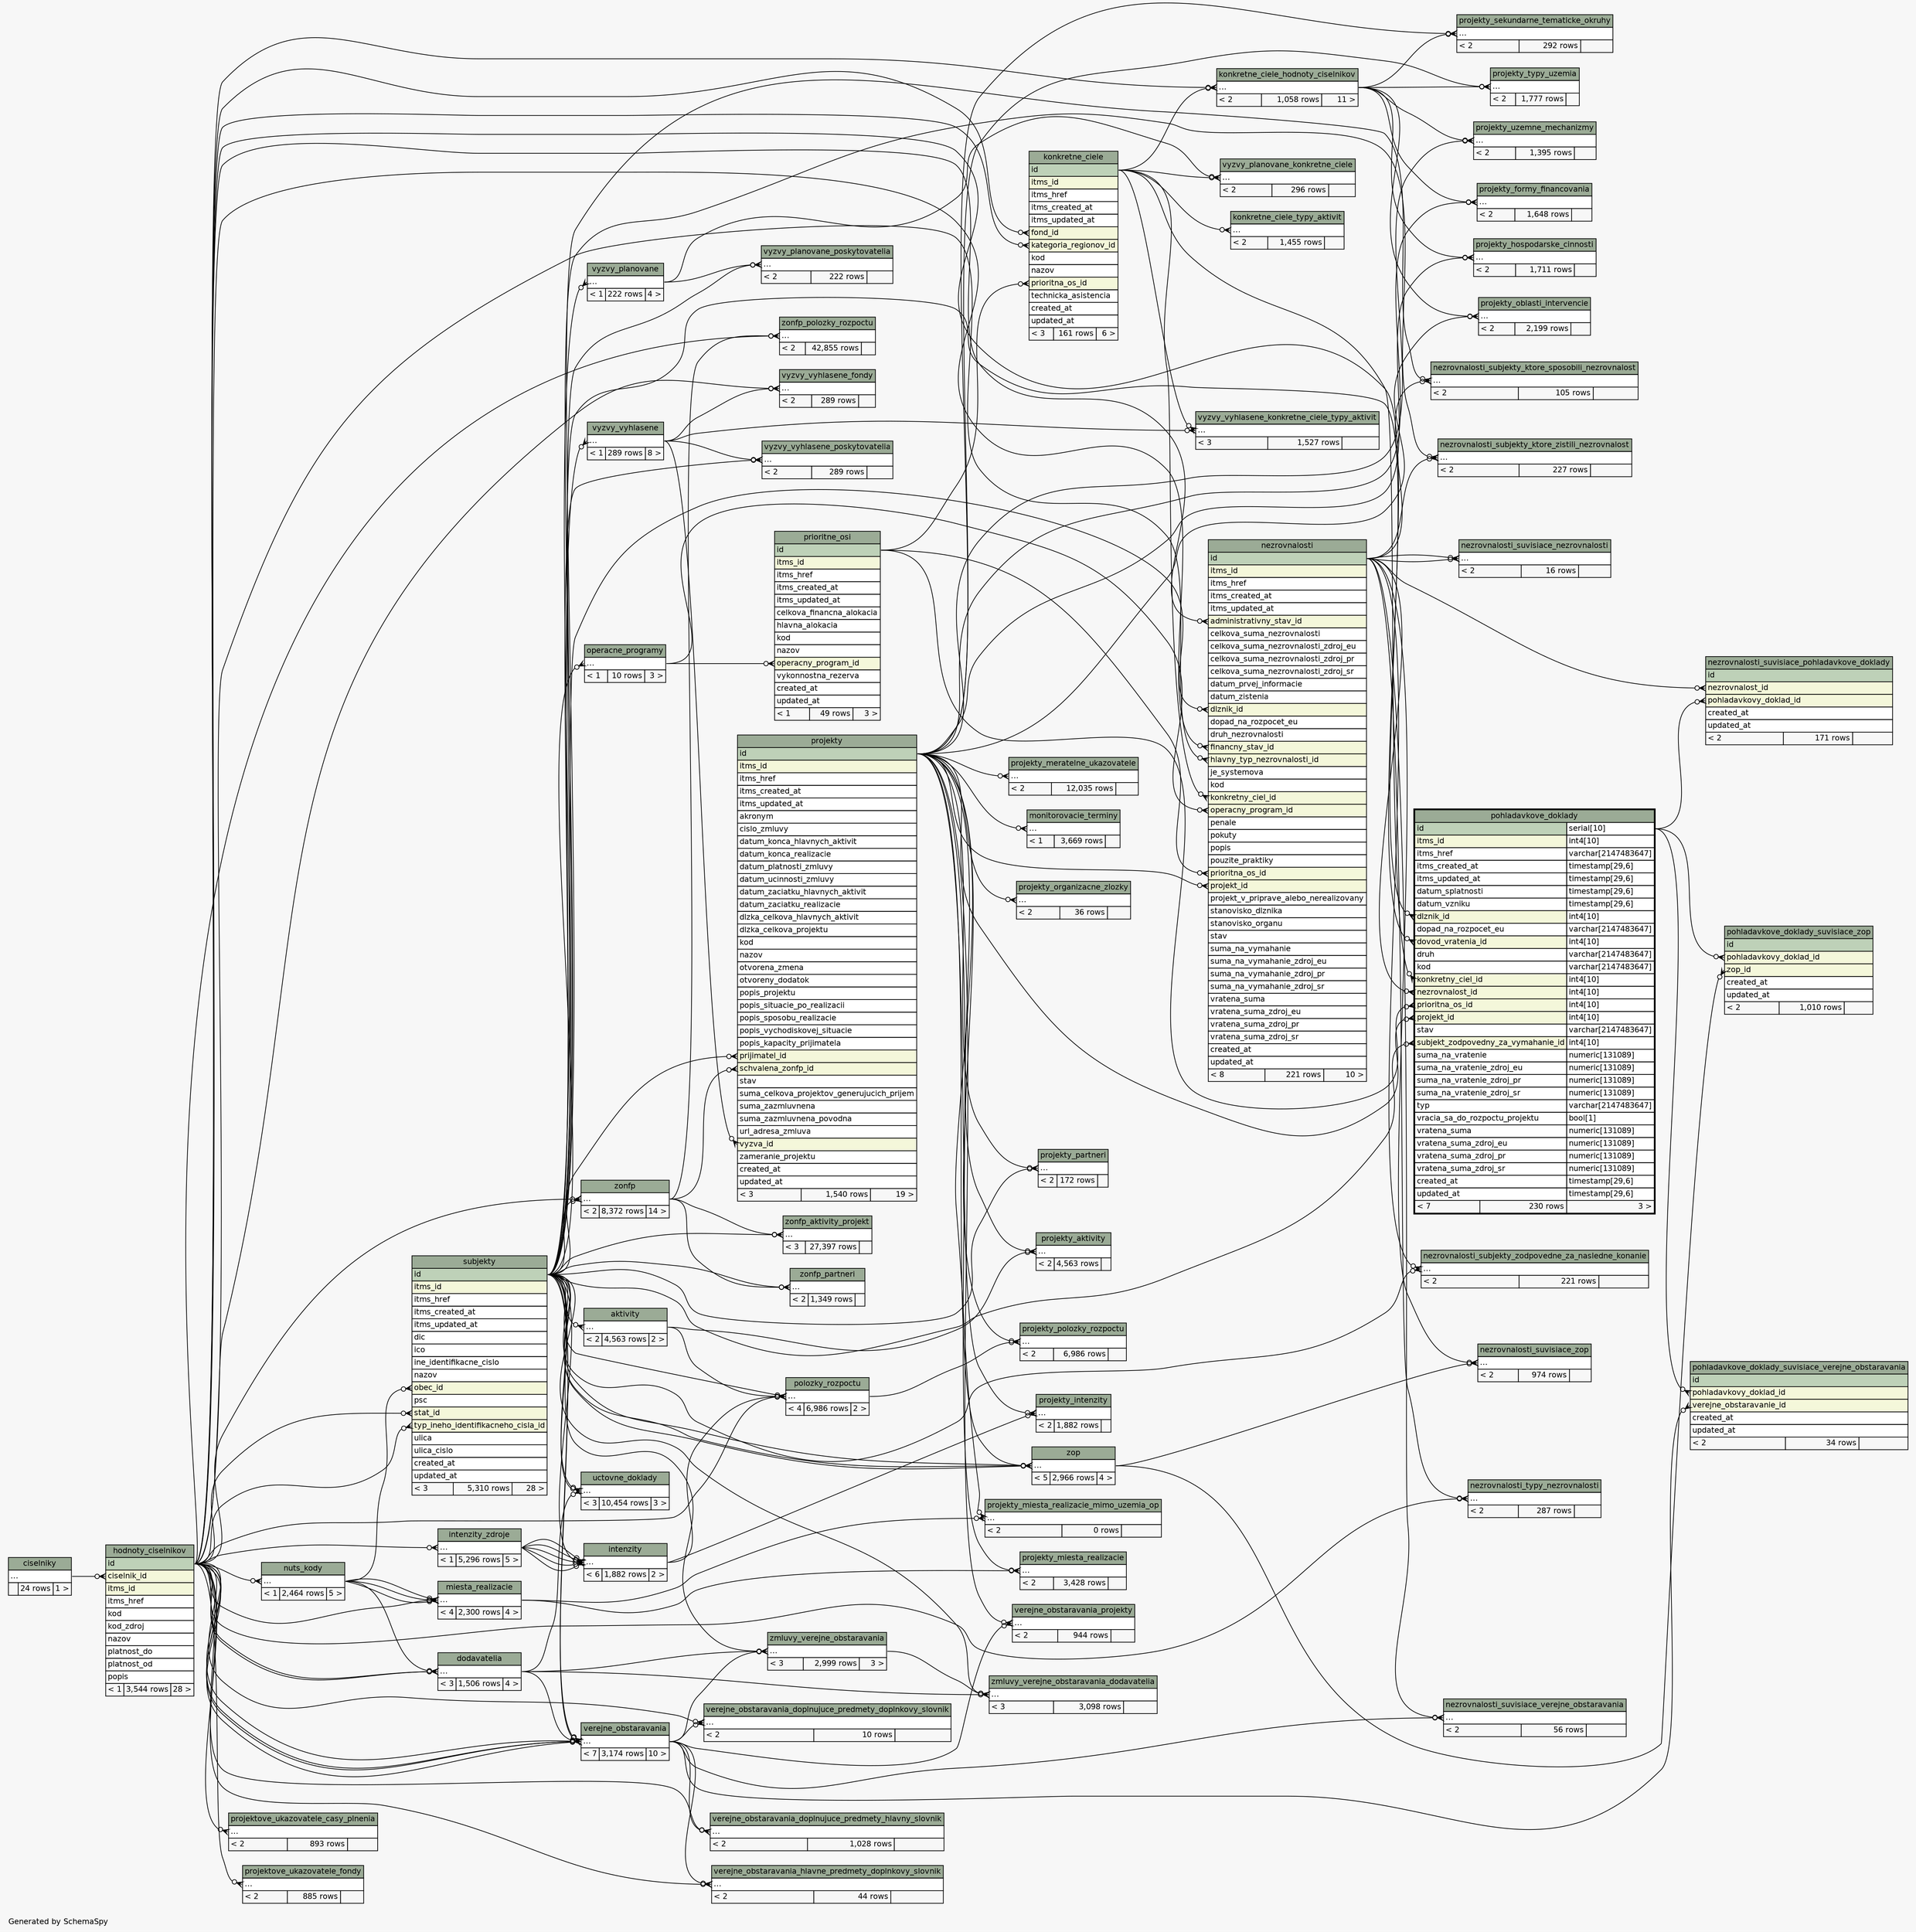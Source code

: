 // dot 2.38.0 on Linux 4.10.0-38-generic
// SchemaSpy rev 590
digraph "twoDegreesRelationshipsDiagram" {
  graph [
    rankdir="RL"
    bgcolor="#f7f7f7"
    label="\nGenerated by SchemaSpy"
    labeljust="l"
    nodesep="0.18"
    ranksep="0.46"
    fontname="Helvetica"
    fontsize="11"
  ];
  node [
    fontname="Helvetica"
    fontsize="11"
    shape="plaintext"
  ];
  edge [
    arrowsize="0.8"
  ];
  "aktivity":"elipses":w -> "subjekty":"id":e [arrowhead=none dir=back arrowtail=crowodot];
  "dodavatelia":"elipses":w -> "nuts_kody":"elipses":e [arrowhead=none dir=back arrowtail=crowodot];
  "dodavatelia":"elipses":w -> "hodnoty_ciselnikov":"id":e [arrowhead=none dir=back arrowtail=crowodot];
  "dodavatelia":"elipses":w -> "hodnoty_ciselnikov":"id":e [arrowhead=none dir=back arrowtail=crowodot];
  "hodnoty_ciselnikov":"ciselnik_id":w -> "ciselniky":"elipses":e [arrowhead=none dir=back arrowtail=crowodot];
  "intenzity":"elipses":w -> "subjekty":"id":e [arrowhead=none dir=back arrowtail=crowodot];
  "intenzity":"elipses":w -> "intenzity_zdroje":"elipses":e [arrowhead=none dir=back arrowtail=crowodot];
  "intenzity":"elipses":w -> "intenzity_zdroje":"elipses":e [arrowhead=none dir=back arrowtail=crowodot];
  "intenzity":"elipses":w -> "intenzity_zdroje":"elipses":e [arrowhead=none dir=back arrowtail=crowodot];
  "intenzity":"elipses":w -> "intenzity_zdroje":"elipses":e [arrowhead=none dir=back arrowtail=crowodot];
  "intenzity":"elipses":w -> "intenzity_zdroje":"elipses":e [arrowhead=none dir=back arrowtail=crowodot];
  "intenzity_zdroje":"elipses":w -> "hodnoty_ciselnikov":"id":e [arrowhead=none dir=back arrowtail=crowodot];
  "konkretne_ciele":"fond_id":w -> "hodnoty_ciselnikov":"id":e [arrowhead=none dir=back arrowtail=crowodot];
  "konkretne_ciele":"kategoria_regionov_id":w -> "hodnoty_ciselnikov":"id":e [arrowhead=none dir=back arrowtail=crowodot];
  "konkretne_ciele":"prioritna_os_id":w -> "prioritne_osi":"id":e [arrowhead=none dir=back arrowtail=crowodot];
  "konkretne_ciele_hodnoty_ciselnikov":"elipses":w -> "hodnoty_ciselnikov":"id":e [arrowhead=none dir=back arrowtail=crowodot];
  "konkretne_ciele_hodnoty_ciselnikov":"elipses":w -> "konkretne_ciele":"id":e [arrowhead=none dir=back arrowtail=crowodot];
  "konkretne_ciele_typy_aktivit":"elipses":w -> "konkretne_ciele":"id":e [arrowhead=none dir=back arrowtail=crowodot];
  "miesta_realizacie":"elipses":w -> "nuts_kody":"elipses":e [arrowhead=none dir=back arrowtail=crowodot];
  "miesta_realizacie":"elipses":w -> "nuts_kody":"elipses":e [arrowhead=none dir=back arrowtail=crowodot];
  "miesta_realizacie":"elipses":w -> "nuts_kody":"elipses":e [arrowhead=none dir=back arrowtail=crowodot];
  "miesta_realizacie":"elipses":w -> "hodnoty_ciselnikov":"id":e [arrowhead=none dir=back arrowtail=crowodot];
  "monitorovacie_terminy":"elipses":w -> "projekty":"id":e [arrowhead=none dir=back arrowtail=crowodot];
  "nezrovnalosti":"administrativny_stav_id":w -> "hodnoty_ciselnikov":"id":e [arrowhead=none dir=back arrowtail=crowodot];
  "nezrovnalosti":"dlznik_id":w -> "subjekty":"id":e [arrowhead=none dir=back arrowtail=crowodot];
  "nezrovnalosti":"financny_stav_id":w -> "hodnoty_ciselnikov":"id":e [arrowhead=none dir=back arrowtail=crowodot];
  "nezrovnalosti":"hlavny_typ_nezrovnalosti_id":w -> "hodnoty_ciselnikov":"id":e [arrowhead=none dir=back arrowtail=crowodot];
  "nezrovnalosti":"konkretny_ciel_id":w -> "konkretne_ciele":"id":e [arrowhead=none dir=back arrowtail=crowodot];
  "nezrovnalosti":"operacny_program_id":w -> "operacne_programy":"elipses":e [arrowhead=none dir=back arrowtail=crowodot];
  "nezrovnalosti":"prioritna_os_id":w -> "prioritne_osi":"id":e [arrowhead=none dir=back arrowtail=crowodot];
  "nezrovnalosti":"projekt_id":w -> "projekty":"id":e [arrowhead=none dir=back arrowtail=crowodot];
  "nezrovnalosti_subjekty_ktore_sposobili_nezrovnalost":"elipses":w -> "nezrovnalosti":"id":e [arrowhead=none dir=back arrowtail=crowodot];
  "nezrovnalosti_subjekty_ktore_sposobili_nezrovnalost":"elipses":w -> "subjekty":"id":e [arrowhead=none dir=back arrowtail=crowodot];
  "nezrovnalosti_subjekty_ktore_zistili_nezrovnalost":"elipses":w -> "nezrovnalosti":"id":e [arrowhead=none dir=back arrowtail=crowodot];
  "nezrovnalosti_subjekty_ktore_zistili_nezrovnalost":"elipses":w -> "subjekty":"id":e [arrowhead=none dir=back arrowtail=crowodot];
  "nezrovnalosti_subjekty_zodpovedne_za_nasledne_konanie":"elipses":w -> "nezrovnalosti":"id":e [arrowhead=none dir=back arrowtail=crowodot];
  "nezrovnalosti_subjekty_zodpovedne_za_nasledne_konanie":"elipses":w -> "subjekty":"id":e [arrowhead=none dir=back arrowtail=crowodot];
  "nezrovnalosti_suvisiace_nezrovnalosti":"elipses":w -> "nezrovnalosti":"id":e [arrowhead=none dir=back arrowtail=crowodot];
  "nezrovnalosti_suvisiace_nezrovnalosti":"elipses":w -> "nezrovnalosti":"id":e [arrowhead=none dir=back arrowtail=crowodot];
  "nezrovnalosti_suvisiace_pohladavkove_doklady":"nezrovnalost_id":w -> "nezrovnalosti":"id":e [arrowhead=none dir=back arrowtail=crowodot];
  "nezrovnalosti_suvisiace_pohladavkove_doklady":"pohladavkovy_doklad_id":w -> "pohladavkove_doklady":"id.type":e [arrowhead=none dir=back arrowtail=crowodot];
  "nezrovnalosti_suvisiace_verejne_obstaravania":"elipses":w -> "nezrovnalosti":"id":e [arrowhead=none dir=back arrowtail=crowodot];
  "nezrovnalosti_suvisiace_verejne_obstaravania":"elipses":w -> "verejne_obstaravania":"elipses":e [arrowhead=none dir=back arrowtail=crowodot];
  "nezrovnalosti_suvisiace_zop":"elipses":w -> "nezrovnalosti":"id":e [arrowhead=none dir=back arrowtail=crowodot];
  "nezrovnalosti_suvisiace_zop":"elipses":w -> "zop":"elipses":e [arrowhead=none dir=back arrowtail=crowodot];
  "nezrovnalosti_typy_nezrovnalosti":"elipses":w -> "hodnoty_ciselnikov":"id":e [arrowhead=none dir=back arrowtail=crowodot];
  "nezrovnalosti_typy_nezrovnalosti":"elipses":w -> "nezrovnalosti":"id":e [arrowhead=none dir=back arrowtail=crowodot];
  "nuts_kody":"elipses":w -> "hodnoty_ciselnikov":"id":e [arrowhead=none dir=back arrowtail=crowodot];
  "operacne_programy":"elipses":w -> "subjekty":"id":e [arrowhead=none dir=back arrowtail=crowodot];
  "pohladavkove_doklady":"dlznik_id":w -> "subjekty":"id":e [arrowhead=none dir=back arrowtail=crowodot];
  "pohladavkove_doklady":"dovod_vratenia_id":w -> "hodnoty_ciselnikov":"id":e [arrowhead=none dir=back arrowtail=crowodot];
  "pohladavkove_doklady":"konkretny_ciel_id":w -> "konkretne_ciele":"id":e [arrowhead=none dir=back arrowtail=crowodot];
  "pohladavkove_doklady":"nezrovnalost_id":w -> "nezrovnalosti":"id":e [arrowhead=none dir=back arrowtail=crowodot];
  "pohladavkove_doklady":"prioritna_os_id":w -> "prioritne_osi":"id":e [arrowhead=none dir=back arrowtail=crowodot];
  "pohladavkove_doklady":"projekt_id":w -> "projekty":"id":e [arrowhead=none dir=back arrowtail=crowodot];
  "pohladavkove_doklady":"subjekt_zodpovedny_za_vymahanie_id":w -> "subjekty":"id":e [arrowhead=none dir=back arrowtail=crowodot];
  "pohladavkove_doklady_suvisiace_verejne_obstaravania":"pohladavkovy_doklad_id":w -> "pohladavkove_doklady":"id.type":e [arrowhead=none dir=back arrowtail=crowodot];
  "pohladavkove_doklady_suvisiace_verejne_obstaravania":"verejne_obstaravanie_id":w -> "verejne_obstaravania":"elipses":e [arrowhead=none dir=back arrowtail=crowodot];
  "pohladavkove_doklady_suvisiace_zop":"pohladavkovy_doklad_id":w -> "pohladavkove_doklady":"id.type":e [arrowhead=none dir=back arrowtail=crowodot];
  "pohladavkove_doklady_suvisiace_zop":"zop_id":w -> "zop":"elipses":e [arrowhead=none dir=back arrowtail=crowodot];
  "polozky_rozpoctu":"elipses":w -> "aktivity":"elipses":e [arrowhead=none dir=back arrowtail=crowodot];
  "polozky_rozpoctu":"elipses":w -> "intenzity":"elipses":e [arrowhead=none dir=back arrowtail=crowodot];
  "polozky_rozpoctu":"elipses":w -> "hodnoty_ciselnikov":"id":e [arrowhead=none dir=back arrowtail=crowodot];
  "polozky_rozpoctu":"elipses":w -> "subjekty":"id":e [arrowhead=none dir=back arrowtail=crowodot];
  "prioritne_osi":"operacny_program_id":w -> "operacne_programy":"elipses":e [arrowhead=none dir=back arrowtail=crowodot];
  "projektove_ukazovatele_casy_plnenia":"elipses":w -> "hodnoty_ciselnikov":"id":e [arrowhead=none dir=back arrowtail=crowodot];
  "projektove_ukazovatele_fondy":"elipses":w -> "hodnoty_ciselnikov":"id":e [arrowhead=none dir=back arrowtail=crowodot];
  "projekty":"prijimatel_id":w -> "subjekty":"id":e [arrowhead=none dir=back arrowtail=crowodot];
  "projekty":"schvalena_zonfp_id":w -> "zonfp":"elipses":e [arrowhead=none dir=back arrowtail=crowodot];
  "projekty":"vyzva_id":w -> "vyzvy_vyhlasene":"elipses":e [arrowhead=none dir=back arrowtail=crowodot];
  "projekty_aktivity":"elipses":w -> "aktivity":"elipses":e [arrowhead=none dir=back arrowtail=crowodot];
  "projekty_aktivity":"elipses":w -> "projekty":"id":e [arrowhead=none dir=back arrowtail=crowodot];
  "projekty_formy_financovania":"elipses":w -> "konkretne_ciele_hodnoty_ciselnikov":"elipses":e [arrowhead=none dir=back arrowtail=crowodot];
  "projekty_formy_financovania":"elipses":w -> "projekty":"id":e [arrowhead=none dir=back arrowtail=crowodot];
  "projekty_hospodarske_cinnosti":"elipses":w -> "konkretne_ciele_hodnoty_ciselnikov":"elipses":e [arrowhead=none dir=back arrowtail=crowodot];
  "projekty_hospodarske_cinnosti":"elipses":w -> "projekty":"id":e [arrowhead=none dir=back arrowtail=crowodot];
  "projekty_intenzity":"elipses":w -> "intenzity":"elipses":e [arrowhead=none dir=back arrowtail=crowodot];
  "projekty_intenzity":"elipses":w -> "projekty":"id":e [arrowhead=none dir=back arrowtail=crowodot];
  "projekty_meratelne_ukazovatele":"elipses":w -> "projekty":"id":e [arrowhead=none dir=back arrowtail=crowodot];
  "projekty_miesta_realizacie":"elipses":w -> "miesta_realizacie":"elipses":e [arrowhead=none dir=back arrowtail=crowodot];
  "projekty_miesta_realizacie":"elipses":w -> "projekty":"id":e [arrowhead=none dir=back arrowtail=crowodot];
  "projekty_miesta_realizacie_mimo_uzemia_op":"elipses":w -> "miesta_realizacie":"elipses":e [arrowhead=none dir=back arrowtail=crowodot];
  "projekty_miesta_realizacie_mimo_uzemia_op":"elipses":w -> "projekty":"id":e [arrowhead=none dir=back arrowtail=crowodot];
  "projekty_oblasti_intervencie":"elipses":w -> "konkretne_ciele_hodnoty_ciselnikov":"elipses":e [arrowhead=none dir=back arrowtail=crowodot];
  "projekty_oblasti_intervencie":"elipses":w -> "projekty":"id":e [arrowhead=none dir=back arrowtail=crowodot];
  "projekty_organizacne_zlozky":"elipses":w -> "projekty":"id":e [arrowhead=none dir=back arrowtail=crowodot];
  "projekty_partneri":"elipses":w -> "subjekty":"id":e [arrowhead=none dir=back arrowtail=crowodot];
  "projekty_partneri":"elipses":w -> "projekty":"id":e [arrowhead=none dir=back arrowtail=crowodot];
  "projekty_polozky_rozpoctu":"elipses":w -> "polozky_rozpoctu":"elipses":e [arrowhead=none dir=back arrowtail=crowodot];
  "projekty_polozky_rozpoctu":"elipses":w -> "projekty":"id":e [arrowhead=none dir=back arrowtail=crowodot];
  "projekty_sekundarne_tematicke_okruhy":"elipses":w -> "projekty":"id":e [arrowhead=none dir=back arrowtail=crowodot];
  "projekty_sekundarne_tematicke_okruhy":"elipses":w -> "konkretne_ciele_hodnoty_ciselnikov":"elipses":e [arrowhead=none dir=back arrowtail=crowodot];
  "projekty_typy_uzemia":"elipses":w -> "projekty":"id":e [arrowhead=none dir=back arrowtail=crowodot];
  "projekty_typy_uzemia":"elipses":w -> "konkretne_ciele_hodnoty_ciselnikov":"elipses":e [arrowhead=none dir=back arrowtail=crowodot];
  "projekty_uzemne_mechanizmy":"elipses":w -> "projekty":"id":e [arrowhead=none dir=back arrowtail=crowodot];
  "projekty_uzemne_mechanizmy":"elipses":w -> "konkretne_ciele_hodnoty_ciselnikov":"elipses":e [arrowhead=none dir=back arrowtail=crowodot];
  "subjekty":"obec_id":w -> "nuts_kody":"elipses":e [arrowhead=none dir=back arrowtail=crowodot];
  "subjekty":"stat_id":w -> "hodnoty_ciselnikov":"id":e [arrowhead=none dir=back arrowtail=crowodot];
  "subjekty":"typ_ineho_identifikacneho_cisla_id":w -> "hodnoty_ciselnikov":"id":e [arrowhead=none dir=back arrowtail=crowodot];
  "uctovne_doklady":"elipses":w -> "dodavatelia":"elipses":e [arrowhead=none dir=back arrowtail=crowodot];
  "uctovne_doklady":"elipses":w -> "subjekty":"id":e [arrowhead=none dir=back arrowtail=crowodot];
  "uctovne_doklady":"elipses":w -> "subjekty":"id":e [arrowhead=none dir=back arrowtail=crowodot];
  "verejne_obstaravania":"elipses":w -> "hodnoty_ciselnikov":"id":e [arrowhead=none dir=back arrowtail=crowodot];
  "verejne_obstaravania":"elipses":w -> "hodnoty_ciselnikov":"id":e [arrowhead=none dir=back arrowtail=crowodot];
  "verejne_obstaravania":"elipses":w -> "hodnoty_ciselnikov":"id":e [arrowhead=none dir=back arrowtail=crowodot];
  "verejne_obstaravania":"elipses":w -> "dodavatelia":"elipses":e [arrowhead=none dir=back arrowtail=crowodot];
  "verejne_obstaravania":"elipses":w -> "subjekty":"id":e [arrowhead=none dir=back arrowtail=crowodot];
  "verejne_obstaravania":"elipses":w -> "hodnoty_ciselnikov":"id":e [arrowhead=none dir=back arrowtail=crowodot];
  "verejne_obstaravania":"elipses":w -> "subjekty":"id":e [arrowhead=none dir=back arrowtail=crowodot];
  "verejne_obstaravania_doplnujuce_predmety_doplnkovy_slovnik":"elipses":w -> "hodnoty_ciselnikov":"id":e [arrowhead=none dir=back arrowtail=crowodot];
  "verejne_obstaravania_doplnujuce_predmety_doplnkovy_slovnik":"elipses":w -> "verejne_obstaravania":"elipses":e [arrowhead=none dir=back arrowtail=crowodot];
  "verejne_obstaravania_doplnujuce_predmety_hlavny_slovnik":"elipses":w -> "hodnoty_ciselnikov":"id":e [arrowhead=none dir=back arrowtail=crowodot];
  "verejne_obstaravania_doplnujuce_predmety_hlavny_slovnik":"elipses":w -> "verejne_obstaravania":"elipses":e [arrowhead=none dir=back arrowtail=crowodot];
  "verejne_obstaravania_hlavne_predmety_doplnkovy_slovnik":"elipses":w -> "hodnoty_ciselnikov":"id":e [arrowhead=none dir=back arrowtail=crowodot];
  "verejne_obstaravania_hlavne_predmety_doplnkovy_slovnik":"elipses":w -> "verejne_obstaravania":"elipses":e [arrowhead=none dir=back arrowtail=crowodot];
  "verejne_obstaravania_projekty":"elipses":w -> "projekty":"id":e [arrowhead=none dir=back arrowtail=crowodot];
  "verejne_obstaravania_projekty":"elipses":w -> "verejne_obstaravania":"elipses":e [arrowhead=none dir=back arrowtail=crowodot];
  "vyzvy_planovane":"elipses":w -> "subjekty":"id":e [arrowhead=none dir=back arrowtail=crowodot];
  "vyzvy_planovane_konkretne_ciele":"elipses":w -> "konkretne_ciele":"id":e [arrowhead=none dir=back arrowtail=crowodot];
  "vyzvy_planovane_konkretne_ciele":"elipses":w -> "vyzvy_planovane":"elipses":e [arrowhead=none dir=back arrowtail=crowodot];
  "vyzvy_planovane_poskytovatelia":"elipses":w -> "subjekty":"id":e [arrowhead=none dir=back arrowtail=crowodot];
  "vyzvy_planovane_poskytovatelia":"elipses":w -> "vyzvy_planovane":"elipses":e [arrowhead=none dir=back arrowtail=crowodot];
  "vyzvy_vyhlasene":"elipses":w -> "subjekty":"id":e [arrowhead=none dir=back arrowtail=crowodot];
  "vyzvy_vyhlasene_fondy":"elipses":w -> "hodnoty_ciselnikov":"id":e [arrowhead=none dir=back arrowtail=crowodot];
  "vyzvy_vyhlasene_fondy":"elipses":w -> "vyzvy_vyhlasene":"elipses":e [arrowhead=none dir=back arrowtail=crowodot];
  "vyzvy_vyhlasene_konkretne_ciele_typy_aktivit":"elipses":w -> "konkretne_ciele":"id":e [arrowhead=none dir=back arrowtail=crowodot];
  "vyzvy_vyhlasene_konkretne_ciele_typy_aktivit":"elipses":w -> "vyzvy_vyhlasene":"elipses":e [arrowhead=none dir=back arrowtail=crowodot];
  "vyzvy_vyhlasene_poskytovatelia":"elipses":w -> "subjekty":"id":e [arrowhead=none dir=back arrowtail=crowodot];
  "vyzvy_vyhlasene_poskytovatelia":"elipses":w -> "vyzvy_vyhlasene":"elipses":e [arrowhead=none dir=back arrowtail=crowodot];
  "zmluvy_verejne_obstaravania":"elipses":w -> "dodavatelia":"elipses":e [arrowhead=none dir=back arrowtail=crowodot];
  "zmluvy_verejne_obstaravania":"elipses":w -> "subjekty":"id":e [arrowhead=none dir=back arrowtail=crowodot];
  "zmluvy_verejne_obstaravania":"elipses":w -> "verejne_obstaravania":"elipses":e [arrowhead=none dir=back arrowtail=crowodot];
  "zmluvy_verejne_obstaravania_dodavatelia":"elipses":w -> "dodavatelia":"elipses":e [arrowhead=none dir=back arrowtail=crowodot];
  "zmluvy_verejne_obstaravania_dodavatelia":"elipses":w -> "subjekty":"id":e [arrowhead=none dir=back arrowtail=crowodot];
  "zmluvy_verejne_obstaravania_dodavatelia":"elipses":w -> "zmluvy_verejne_obstaravania":"elipses":e [arrowhead=none dir=back arrowtail=crowodot];
  "zonfp":"elipses":w -> "hodnoty_ciselnikov":"id":e [arrowhead=none dir=back arrowtail=crowodot];
  "zonfp":"elipses":w -> "subjekty":"id":e [arrowhead=none dir=back arrowtail=crowodot];
  "zonfp_aktivity_projekt":"elipses":w -> "subjekty":"id":e [arrowhead=none dir=back arrowtail=crowodot];
  "zonfp_aktivity_projekt":"elipses":w -> "zonfp":"elipses":e [arrowhead=none dir=back arrowtail=crowodot];
  "zonfp_partneri":"elipses":w -> "subjekty":"id":e [arrowhead=none dir=back arrowtail=crowodot];
  "zonfp_partneri":"elipses":w -> "zonfp":"elipses":e [arrowhead=none dir=back arrowtail=crowodot];
  "zonfp_polozky_rozpoctu":"elipses":w -> "hodnoty_ciselnikov":"id":e [arrowhead=none dir=back arrowtail=crowodot];
  "zonfp_polozky_rozpoctu":"elipses":w -> "zonfp":"elipses":e [arrowhead=none dir=back arrowtail=crowodot];
  "zop":"elipses":w -> "subjekty":"id":e [arrowhead=none dir=back arrowtail=crowodot];
  "zop":"elipses":w -> "subjekty":"id":e [arrowhead=none dir=back arrowtail=crowodot];
  "zop":"elipses":w -> "subjekty":"id":e [arrowhead=none dir=back arrowtail=crowodot];
  "zop":"elipses":w -> "projekty":"id":e [arrowhead=none dir=back arrowtail=crowodot];
  "aktivity" [
    label=<
    <TABLE BORDER="0" CELLBORDER="1" CELLSPACING="0" BGCOLOR="#ffffff">
      <TR><TD COLSPAN="3" BGCOLOR="#9bab96" ALIGN="CENTER">aktivity</TD></TR>
      <TR><TD PORT="elipses" COLSPAN="3" ALIGN="LEFT">...</TD></TR>
      <TR><TD ALIGN="LEFT" BGCOLOR="#f7f7f7">&lt; 2</TD><TD ALIGN="RIGHT" BGCOLOR="#f7f7f7">4,563 rows</TD><TD ALIGN="RIGHT" BGCOLOR="#f7f7f7">2 &gt;</TD></TR>
    </TABLE>>
    URL="aktivity.html"
    tooltip="aktivity"
  ];
  "ciselniky" [
    label=<
    <TABLE BORDER="0" CELLBORDER="1" CELLSPACING="0" BGCOLOR="#ffffff">
      <TR><TD COLSPAN="3" BGCOLOR="#9bab96" ALIGN="CENTER">ciselniky</TD></TR>
      <TR><TD PORT="elipses" COLSPAN="3" ALIGN="LEFT">...</TD></TR>
      <TR><TD ALIGN="LEFT" BGCOLOR="#f7f7f7">  </TD><TD ALIGN="RIGHT" BGCOLOR="#f7f7f7">24 rows</TD><TD ALIGN="RIGHT" BGCOLOR="#f7f7f7">1 &gt;</TD></TR>
    </TABLE>>
    URL="ciselniky.html"
    tooltip="ciselniky"
  ];
  "dodavatelia" [
    label=<
    <TABLE BORDER="0" CELLBORDER="1" CELLSPACING="0" BGCOLOR="#ffffff">
      <TR><TD COLSPAN="3" BGCOLOR="#9bab96" ALIGN="CENTER">dodavatelia</TD></TR>
      <TR><TD PORT="elipses" COLSPAN="3" ALIGN="LEFT">...</TD></TR>
      <TR><TD ALIGN="LEFT" BGCOLOR="#f7f7f7">&lt; 3</TD><TD ALIGN="RIGHT" BGCOLOR="#f7f7f7">1,506 rows</TD><TD ALIGN="RIGHT" BGCOLOR="#f7f7f7">4 &gt;</TD></TR>
    </TABLE>>
    URL="dodavatelia.html"
    tooltip="dodavatelia"
  ];
  "hodnoty_ciselnikov" [
    label=<
    <TABLE BORDER="0" CELLBORDER="1" CELLSPACING="0" BGCOLOR="#ffffff">
      <TR><TD COLSPAN="3" BGCOLOR="#9bab96" ALIGN="CENTER">hodnoty_ciselnikov</TD></TR>
      <TR><TD PORT="id" COLSPAN="3" BGCOLOR="#bed1b8" ALIGN="LEFT">id</TD></TR>
      <TR><TD PORT="ciselnik_id" COLSPAN="3" BGCOLOR="#f4f7da" ALIGN="LEFT">ciselnik_id</TD></TR>
      <TR><TD PORT="itms_id" COLSPAN="3" BGCOLOR="#f4f7da" ALIGN="LEFT">itms_id</TD></TR>
      <TR><TD PORT="itms_href" COLSPAN="3" ALIGN="LEFT">itms_href</TD></TR>
      <TR><TD PORT="kod" COLSPAN="3" ALIGN="LEFT">kod</TD></TR>
      <TR><TD PORT="kod_zdroj" COLSPAN="3" ALIGN="LEFT">kod_zdroj</TD></TR>
      <TR><TD PORT="nazov" COLSPAN="3" ALIGN="LEFT">nazov</TD></TR>
      <TR><TD PORT="platnost_do" COLSPAN="3" ALIGN="LEFT">platnost_do</TD></TR>
      <TR><TD PORT="platnost_od" COLSPAN="3" ALIGN="LEFT">platnost_od</TD></TR>
      <TR><TD PORT="popis" COLSPAN="3" ALIGN="LEFT">popis</TD></TR>
      <TR><TD ALIGN="LEFT" BGCOLOR="#f7f7f7">&lt; 1</TD><TD ALIGN="RIGHT" BGCOLOR="#f7f7f7">3,544 rows</TD><TD ALIGN="RIGHT" BGCOLOR="#f7f7f7">28 &gt;</TD></TR>
    </TABLE>>
    URL="hodnoty_ciselnikov.html"
    tooltip="hodnoty_ciselnikov"
  ];
  "intenzity" [
    label=<
    <TABLE BORDER="0" CELLBORDER="1" CELLSPACING="0" BGCOLOR="#ffffff">
      <TR><TD COLSPAN="3" BGCOLOR="#9bab96" ALIGN="CENTER">intenzity</TD></TR>
      <TR><TD PORT="elipses" COLSPAN="3" ALIGN="LEFT">...</TD></TR>
      <TR><TD ALIGN="LEFT" BGCOLOR="#f7f7f7">&lt; 6</TD><TD ALIGN="RIGHT" BGCOLOR="#f7f7f7">1,882 rows</TD><TD ALIGN="RIGHT" BGCOLOR="#f7f7f7">2 &gt;</TD></TR>
    </TABLE>>
    URL="intenzity.html"
    tooltip="intenzity"
  ];
  "intenzity_zdroje" [
    label=<
    <TABLE BORDER="0" CELLBORDER="1" CELLSPACING="0" BGCOLOR="#ffffff">
      <TR><TD COLSPAN="3" BGCOLOR="#9bab96" ALIGN="CENTER">intenzity_zdroje</TD></TR>
      <TR><TD PORT="elipses" COLSPAN="3" ALIGN="LEFT">...</TD></TR>
      <TR><TD ALIGN="LEFT" BGCOLOR="#f7f7f7">&lt; 1</TD><TD ALIGN="RIGHT" BGCOLOR="#f7f7f7">5,296 rows</TD><TD ALIGN="RIGHT" BGCOLOR="#f7f7f7">5 &gt;</TD></TR>
    </TABLE>>
    URL="intenzity_zdroje.html"
    tooltip="intenzity_zdroje"
  ];
  "konkretne_ciele" [
    label=<
    <TABLE BORDER="0" CELLBORDER="1" CELLSPACING="0" BGCOLOR="#ffffff">
      <TR><TD COLSPAN="3" BGCOLOR="#9bab96" ALIGN="CENTER">konkretne_ciele</TD></TR>
      <TR><TD PORT="id" COLSPAN="3" BGCOLOR="#bed1b8" ALIGN="LEFT">id</TD></TR>
      <TR><TD PORT="itms_id" COLSPAN="3" BGCOLOR="#f4f7da" ALIGN="LEFT">itms_id</TD></TR>
      <TR><TD PORT="itms_href" COLSPAN="3" ALIGN="LEFT">itms_href</TD></TR>
      <TR><TD PORT="itms_created_at" COLSPAN="3" ALIGN="LEFT">itms_created_at</TD></TR>
      <TR><TD PORT="itms_updated_at" COLSPAN="3" ALIGN="LEFT">itms_updated_at</TD></TR>
      <TR><TD PORT="fond_id" COLSPAN="3" BGCOLOR="#f4f7da" ALIGN="LEFT">fond_id</TD></TR>
      <TR><TD PORT="kategoria_regionov_id" COLSPAN="3" BGCOLOR="#f4f7da" ALIGN="LEFT">kategoria_regionov_id</TD></TR>
      <TR><TD PORT="kod" COLSPAN="3" ALIGN="LEFT">kod</TD></TR>
      <TR><TD PORT="nazov" COLSPAN="3" ALIGN="LEFT">nazov</TD></TR>
      <TR><TD PORT="prioritna_os_id" COLSPAN="3" BGCOLOR="#f4f7da" ALIGN="LEFT">prioritna_os_id</TD></TR>
      <TR><TD PORT="technicka_asistencia" COLSPAN="3" ALIGN="LEFT">technicka_asistencia</TD></TR>
      <TR><TD PORT="created_at" COLSPAN="3" ALIGN="LEFT">created_at</TD></TR>
      <TR><TD PORT="updated_at" COLSPAN="3" ALIGN="LEFT">updated_at</TD></TR>
      <TR><TD ALIGN="LEFT" BGCOLOR="#f7f7f7">&lt; 3</TD><TD ALIGN="RIGHT" BGCOLOR="#f7f7f7">161 rows</TD><TD ALIGN="RIGHT" BGCOLOR="#f7f7f7">6 &gt;</TD></TR>
    </TABLE>>
    URL="konkretne_ciele.html"
    tooltip="konkretne_ciele"
  ];
  "konkretne_ciele_hodnoty_ciselnikov" [
    label=<
    <TABLE BORDER="0" CELLBORDER="1" CELLSPACING="0" BGCOLOR="#ffffff">
      <TR><TD COLSPAN="3" BGCOLOR="#9bab96" ALIGN="CENTER">konkretne_ciele_hodnoty_ciselnikov</TD></TR>
      <TR><TD PORT="elipses" COLSPAN="3" ALIGN="LEFT">...</TD></TR>
      <TR><TD ALIGN="LEFT" BGCOLOR="#f7f7f7">&lt; 2</TD><TD ALIGN="RIGHT" BGCOLOR="#f7f7f7">1,058 rows</TD><TD ALIGN="RIGHT" BGCOLOR="#f7f7f7">11 &gt;</TD></TR>
    </TABLE>>
    URL="konkretne_ciele_hodnoty_ciselnikov.html"
    tooltip="konkretne_ciele_hodnoty_ciselnikov"
  ];
  "konkretne_ciele_typy_aktivit" [
    label=<
    <TABLE BORDER="0" CELLBORDER="1" CELLSPACING="0" BGCOLOR="#ffffff">
      <TR><TD COLSPAN="3" BGCOLOR="#9bab96" ALIGN="CENTER">konkretne_ciele_typy_aktivit</TD></TR>
      <TR><TD PORT="elipses" COLSPAN="3" ALIGN="LEFT">...</TD></TR>
      <TR><TD ALIGN="LEFT" BGCOLOR="#f7f7f7">&lt; 2</TD><TD ALIGN="RIGHT" BGCOLOR="#f7f7f7">1,455 rows</TD><TD ALIGN="RIGHT" BGCOLOR="#f7f7f7">  </TD></TR>
    </TABLE>>
    URL="konkretne_ciele_typy_aktivit.html"
    tooltip="konkretne_ciele_typy_aktivit"
  ];
  "miesta_realizacie" [
    label=<
    <TABLE BORDER="0" CELLBORDER="1" CELLSPACING="0" BGCOLOR="#ffffff">
      <TR><TD COLSPAN="3" BGCOLOR="#9bab96" ALIGN="CENTER">miesta_realizacie</TD></TR>
      <TR><TD PORT="elipses" COLSPAN="3" ALIGN="LEFT">...</TD></TR>
      <TR><TD ALIGN="LEFT" BGCOLOR="#f7f7f7">&lt; 4</TD><TD ALIGN="RIGHT" BGCOLOR="#f7f7f7">2,300 rows</TD><TD ALIGN="RIGHT" BGCOLOR="#f7f7f7">4 &gt;</TD></TR>
    </TABLE>>
    URL="miesta_realizacie.html"
    tooltip="miesta_realizacie"
  ];
  "monitorovacie_terminy" [
    label=<
    <TABLE BORDER="0" CELLBORDER="1" CELLSPACING="0" BGCOLOR="#ffffff">
      <TR><TD COLSPAN="3" BGCOLOR="#9bab96" ALIGN="CENTER">monitorovacie_terminy</TD></TR>
      <TR><TD PORT="elipses" COLSPAN="3" ALIGN="LEFT">...</TD></TR>
      <TR><TD ALIGN="LEFT" BGCOLOR="#f7f7f7">&lt; 1</TD><TD ALIGN="RIGHT" BGCOLOR="#f7f7f7">3,669 rows</TD><TD ALIGN="RIGHT" BGCOLOR="#f7f7f7">  </TD></TR>
    </TABLE>>
    URL="monitorovacie_terminy.html"
    tooltip="monitorovacie_terminy"
  ];
  "nezrovnalosti" [
    label=<
    <TABLE BORDER="0" CELLBORDER="1" CELLSPACING="0" BGCOLOR="#ffffff">
      <TR><TD COLSPAN="3" BGCOLOR="#9bab96" ALIGN="CENTER">nezrovnalosti</TD></TR>
      <TR><TD PORT="id" COLSPAN="3" BGCOLOR="#bed1b8" ALIGN="LEFT">id</TD></TR>
      <TR><TD PORT="itms_id" COLSPAN="3" BGCOLOR="#f4f7da" ALIGN="LEFT">itms_id</TD></TR>
      <TR><TD PORT="itms_href" COLSPAN="3" ALIGN="LEFT">itms_href</TD></TR>
      <TR><TD PORT="itms_created_at" COLSPAN="3" ALIGN="LEFT">itms_created_at</TD></TR>
      <TR><TD PORT="itms_updated_at" COLSPAN="3" ALIGN="LEFT">itms_updated_at</TD></TR>
      <TR><TD PORT="administrativny_stav_id" COLSPAN="3" BGCOLOR="#f4f7da" ALIGN="LEFT">administrativny_stav_id</TD></TR>
      <TR><TD PORT="celkova_suma_nezrovnalosti" COLSPAN="3" ALIGN="LEFT">celkova_suma_nezrovnalosti</TD></TR>
      <TR><TD PORT="celkova_suma_nezrovnalosti_zdroj_eu" COLSPAN="3" ALIGN="LEFT">celkova_suma_nezrovnalosti_zdroj_eu</TD></TR>
      <TR><TD PORT="celkova_suma_nezrovnalosti_zdroj_pr" COLSPAN="3" ALIGN="LEFT">celkova_suma_nezrovnalosti_zdroj_pr</TD></TR>
      <TR><TD PORT="celkova_suma_nezrovnalosti_zdroj_sr" COLSPAN="3" ALIGN="LEFT">celkova_suma_nezrovnalosti_zdroj_sr</TD></TR>
      <TR><TD PORT="datum_prvej_informacie" COLSPAN="3" ALIGN="LEFT">datum_prvej_informacie</TD></TR>
      <TR><TD PORT="datum_zistenia" COLSPAN="3" ALIGN="LEFT">datum_zistenia</TD></TR>
      <TR><TD PORT="dlznik_id" COLSPAN="3" BGCOLOR="#f4f7da" ALIGN="LEFT">dlznik_id</TD></TR>
      <TR><TD PORT="dopad_na_rozpocet_eu" COLSPAN="3" ALIGN="LEFT">dopad_na_rozpocet_eu</TD></TR>
      <TR><TD PORT="druh_nezrovnalosti" COLSPAN="3" ALIGN="LEFT">druh_nezrovnalosti</TD></TR>
      <TR><TD PORT="financny_stav_id" COLSPAN="3" BGCOLOR="#f4f7da" ALIGN="LEFT">financny_stav_id</TD></TR>
      <TR><TD PORT="hlavny_typ_nezrovnalosti_id" COLSPAN="3" BGCOLOR="#f4f7da" ALIGN="LEFT">hlavny_typ_nezrovnalosti_id</TD></TR>
      <TR><TD PORT="je_systemova" COLSPAN="3" ALIGN="LEFT">je_systemova</TD></TR>
      <TR><TD PORT="kod" COLSPAN="3" ALIGN="LEFT">kod</TD></TR>
      <TR><TD PORT="konkretny_ciel_id" COLSPAN="3" BGCOLOR="#f4f7da" ALIGN="LEFT">konkretny_ciel_id</TD></TR>
      <TR><TD PORT="operacny_program_id" COLSPAN="3" BGCOLOR="#f4f7da" ALIGN="LEFT">operacny_program_id</TD></TR>
      <TR><TD PORT="penale" COLSPAN="3" ALIGN="LEFT">penale</TD></TR>
      <TR><TD PORT="pokuty" COLSPAN="3" ALIGN="LEFT">pokuty</TD></TR>
      <TR><TD PORT="popis" COLSPAN="3" ALIGN="LEFT">popis</TD></TR>
      <TR><TD PORT="pouzite_praktiky" COLSPAN="3" ALIGN="LEFT">pouzite_praktiky</TD></TR>
      <TR><TD PORT="prioritna_os_id" COLSPAN="3" BGCOLOR="#f4f7da" ALIGN="LEFT">prioritna_os_id</TD></TR>
      <TR><TD PORT="projekt_id" COLSPAN="3" BGCOLOR="#f4f7da" ALIGN="LEFT">projekt_id</TD></TR>
      <TR><TD PORT="projekt_v_priprave_alebo_nerealizovany" COLSPAN="3" ALIGN="LEFT">projekt_v_priprave_alebo_nerealizovany</TD></TR>
      <TR><TD PORT="stanovisko_dlznika" COLSPAN="3" ALIGN="LEFT">stanovisko_dlznika</TD></TR>
      <TR><TD PORT="stanovisko_organu" COLSPAN="3" ALIGN="LEFT">stanovisko_organu</TD></TR>
      <TR><TD PORT="stav" COLSPAN="3" ALIGN="LEFT">stav</TD></TR>
      <TR><TD PORT="suma_na_vymahanie" COLSPAN="3" ALIGN="LEFT">suma_na_vymahanie</TD></TR>
      <TR><TD PORT="suma_na_vymahanie_zdroj_eu" COLSPAN="3" ALIGN="LEFT">suma_na_vymahanie_zdroj_eu</TD></TR>
      <TR><TD PORT="suma_na_vymahanie_zdroj_pr" COLSPAN="3" ALIGN="LEFT">suma_na_vymahanie_zdroj_pr</TD></TR>
      <TR><TD PORT="suma_na_vymahanie_zdroj_sr" COLSPAN="3" ALIGN="LEFT">suma_na_vymahanie_zdroj_sr</TD></TR>
      <TR><TD PORT="vratena_suma" COLSPAN="3" ALIGN="LEFT">vratena_suma</TD></TR>
      <TR><TD PORT="vratena_suma_zdroj_eu" COLSPAN="3" ALIGN="LEFT">vratena_suma_zdroj_eu</TD></TR>
      <TR><TD PORT="vratena_suma_zdroj_pr" COLSPAN="3" ALIGN="LEFT">vratena_suma_zdroj_pr</TD></TR>
      <TR><TD PORT="vratena_suma_zdroj_sr" COLSPAN="3" ALIGN="LEFT">vratena_suma_zdroj_sr</TD></TR>
      <TR><TD PORT="created_at" COLSPAN="3" ALIGN="LEFT">created_at</TD></TR>
      <TR><TD PORT="updated_at" COLSPAN="3" ALIGN="LEFT">updated_at</TD></TR>
      <TR><TD ALIGN="LEFT" BGCOLOR="#f7f7f7">&lt; 8</TD><TD ALIGN="RIGHT" BGCOLOR="#f7f7f7">221 rows</TD><TD ALIGN="RIGHT" BGCOLOR="#f7f7f7">10 &gt;</TD></TR>
    </TABLE>>
    URL="nezrovnalosti.html"
    tooltip="nezrovnalosti"
  ];
  "nezrovnalosti_subjekty_ktore_sposobili_nezrovnalost" [
    label=<
    <TABLE BORDER="0" CELLBORDER="1" CELLSPACING="0" BGCOLOR="#ffffff">
      <TR><TD COLSPAN="3" BGCOLOR="#9bab96" ALIGN="CENTER">nezrovnalosti_subjekty_ktore_sposobili_nezrovnalost</TD></TR>
      <TR><TD PORT="elipses" COLSPAN="3" ALIGN="LEFT">...</TD></TR>
      <TR><TD ALIGN="LEFT" BGCOLOR="#f7f7f7">&lt; 2</TD><TD ALIGN="RIGHT" BGCOLOR="#f7f7f7">105 rows</TD><TD ALIGN="RIGHT" BGCOLOR="#f7f7f7">  </TD></TR>
    </TABLE>>
    URL="nezrovnalosti_subjekty_ktore_sposobili_nezrovnalost.html"
    tooltip="nezrovnalosti_subjekty_ktore_sposobili_nezrovnalost"
  ];
  "nezrovnalosti_subjekty_ktore_zistili_nezrovnalost" [
    label=<
    <TABLE BORDER="0" CELLBORDER="1" CELLSPACING="0" BGCOLOR="#ffffff">
      <TR><TD COLSPAN="3" BGCOLOR="#9bab96" ALIGN="CENTER">nezrovnalosti_subjekty_ktore_zistili_nezrovnalost</TD></TR>
      <TR><TD PORT="elipses" COLSPAN="3" ALIGN="LEFT">...</TD></TR>
      <TR><TD ALIGN="LEFT" BGCOLOR="#f7f7f7">&lt; 2</TD><TD ALIGN="RIGHT" BGCOLOR="#f7f7f7">227 rows</TD><TD ALIGN="RIGHT" BGCOLOR="#f7f7f7">  </TD></TR>
    </TABLE>>
    URL="nezrovnalosti_subjekty_ktore_zistili_nezrovnalost.html"
    tooltip="nezrovnalosti_subjekty_ktore_zistili_nezrovnalost"
  ];
  "nezrovnalosti_subjekty_zodpovedne_za_nasledne_konanie" [
    label=<
    <TABLE BORDER="0" CELLBORDER="1" CELLSPACING="0" BGCOLOR="#ffffff">
      <TR><TD COLSPAN="3" BGCOLOR="#9bab96" ALIGN="CENTER">nezrovnalosti_subjekty_zodpovedne_za_nasledne_konanie</TD></TR>
      <TR><TD PORT="elipses" COLSPAN="3" ALIGN="LEFT">...</TD></TR>
      <TR><TD ALIGN="LEFT" BGCOLOR="#f7f7f7">&lt; 2</TD><TD ALIGN="RIGHT" BGCOLOR="#f7f7f7">221 rows</TD><TD ALIGN="RIGHT" BGCOLOR="#f7f7f7">  </TD></TR>
    </TABLE>>
    URL="nezrovnalosti_subjekty_zodpovedne_za_nasledne_konanie.html"
    tooltip="nezrovnalosti_subjekty_zodpovedne_za_nasledne_konanie"
  ];
  "nezrovnalosti_suvisiace_nezrovnalosti" [
    label=<
    <TABLE BORDER="0" CELLBORDER="1" CELLSPACING="0" BGCOLOR="#ffffff">
      <TR><TD COLSPAN="3" BGCOLOR="#9bab96" ALIGN="CENTER">nezrovnalosti_suvisiace_nezrovnalosti</TD></TR>
      <TR><TD PORT="elipses" COLSPAN="3" ALIGN="LEFT">...</TD></TR>
      <TR><TD ALIGN="LEFT" BGCOLOR="#f7f7f7">&lt; 2</TD><TD ALIGN="RIGHT" BGCOLOR="#f7f7f7">16 rows</TD><TD ALIGN="RIGHT" BGCOLOR="#f7f7f7">  </TD></TR>
    </TABLE>>
    URL="nezrovnalosti_suvisiace_nezrovnalosti.html"
    tooltip="nezrovnalosti_suvisiace_nezrovnalosti"
  ];
  "nezrovnalosti_suvisiace_pohladavkove_doklady" [
    label=<
    <TABLE BORDER="0" CELLBORDER="1" CELLSPACING="0" BGCOLOR="#ffffff">
      <TR><TD COLSPAN="3" BGCOLOR="#9bab96" ALIGN="CENTER">nezrovnalosti_suvisiace_pohladavkove_doklady</TD></TR>
      <TR><TD PORT="id" COLSPAN="3" BGCOLOR="#bed1b8" ALIGN="LEFT">id</TD></TR>
      <TR><TD PORT="nezrovnalost_id" COLSPAN="3" BGCOLOR="#f4f7da" ALIGN="LEFT">nezrovnalost_id</TD></TR>
      <TR><TD PORT="pohladavkovy_doklad_id" COLSPAN="3" BGCOLOR="#f4f7da" ALIGN="LEFT">pohladavkovy_doklad_id</TD></TR>
      <TR><TD PORT="created_at" COLSPAN="3" ALIGN="LEFT">created_at</TD></TR>
      <TR><TD PORT="updated_at" COLSPAN="3" ALIGN="LEFT">updated_at</TD></TR>
      <TR><TD ALIGN="LEFT" BGCOLOR="#f7f7f7">&lt; 2</TD><TD ALIGN="RIGHT" BGCOLOR="#f7f7f7">171 rows</TD><TD ALIGN="RIGHT" BGCOLOR="#f7f7f7">  </TD></TR>
    </TABLE>>
    URL="nezrovnalosti_suvisiace_pohladavkove_doklady.html"
    tooltip="nezrovnalosti_suvisiace_pohladavkove_doklady"
  ];
  "nezrovnalosti_suvisiace_verejne_obstaravania" [
    label=<
    <TABLE BORDER="0" CELLBORDER="1" CELLSPACING="0" BGCOLOR="#ffffff">
      <TR><TD COLSPAN="3" BGCOLOR="#9bab96" ALIGN="CENTER">nezrovnalosti_suvisiace_verejne_obstaravania</TD></TR>
      <TR><TD PORT="elipses" COLSPAN="3" ALIGN="LEFT">...</TD></TR>
      <TR><TD ALIGN="LEFT" BGCOLOR="#f7f7f7">&lt; 2</TD><TD ALIGN="RIGHT" BGCOLOR="#f7f7f7">56 rows</TD><TD ALIGN="RIGHT" BGCOLOR="#f7f7f7">  </TD></TR>
    </TABLE>>
    URL="nezrovnalosti_suvisiace_verejne_obstaravania.html"
    tooltip="nezrovnalosti_suvisiace_verejne_obstaravania"
  ];
  "nezrovnalosti_suvisiace_zop" [
    label=<
    <TABLE BORDER="0" CELLBORDER="1" CELLSPACING="0" BGCOLOR="#ffffff">
      <TR><TD COLSPAN="3" BGCOLOR="#9bab96" ALIGN="CENTER">nezrovnalosti_suvisiace_zop</TD></TR>
      <TR><TD PORT="elipses" COLSPAN="3" ALIGN="LEFT">...</TD></TR>
      <TR><TD ALIGN="LEFT" BGCOLOR="#f7f7f7">&lt; 2</TD><TD ALIGN="RIGHT" BGCOLOR="#f7f7f7">974 rows</TD><TD ALIGN="RIGHT" BGCOLOR="#f7f7f7">  </TD></TR>
    </TABLE>>
    URL="nezrovnalosti_suvisiace_zop.html"
    tooltip="nezrovnalosti_suvisiace_zop"
  ];
  "nezrovnalosti_typy_nezrovnalosti" [
    label=<
    <TABLE BORDER="0" CELLBORDER="1" CELLSPACING="0" BGCOLOR="#ffffff">
      <TR><TD COLSPAN="3" BGCOLOR="#9bab96" ALIGN="CENTER">nezrovnalosti_typy_nezrovnalosti</TD></TR>
      <TR><TD PORT="elipses" COLSPAN="3" ALIGN="LEFT">...</TD></TR>
      <TR><TD ALIGN="LEFT" BGCOLOR="#f7f7f7">&lt; 2</TD><TD ALIGN="RIGHT" BGCOLOR="#f7f7f7">287 rows</TD><TD ALIGN="RIGHT" BGCOLOR="#f7f7f7">  </TD></TR>
    </TABLE>>
    URL="nezrovnalosti_typy_nezrovnalosti.html"
    tooltip="nezrovnalosti_typy_nezrovnalosti"
  ];
  "nuts_kody" [
    label=<
    <TABLE BORDER="0" CELLBORDER="1" CELLSPACING="0" BGCOLOR="#ffffff">
      <TR><TD COLSPAN="3" BGCOLOR="#9bab96" ALIGN="CENTER">nuts_kody</TD></TR>
      <TR><TD PORT="elipses" COLSPAN="3" ALIGN="LEFT">...</TD></TR>
      <TR><TD ALIGN="LEFT" BGCOLOR="#f7f7f7">&lt; 1</TD><TD ALIGN="RIGHT" BGCOLOR="#f7f7f7">2,464 rows</TD><TD ALIGN="RIGHT" BGCOLOR="#f7f7f7">5 &gt;</TD></TR>
    </TABLE>>
    URL="nuts_kody.html"
    tooltip="nuts_kody"
  ];
  "operacne_programy" [
    label=<
    <TABLE BORDER="0" CELLBORDER="1" CELLSPACING="0" BGCOLOR="#ffffff">
      <TR><TD COLSPAN="3" BGCOLOR="#9bab96" ALIGN="CENTER">operacne_programy</TD></TR>
      <TR><TD PORT="elipses" COLSPAN="3" ALIGN="LEFT">...</TD></TR>
      <TR><TD ALIGN="LEFT" BGCOLOR="#f7f7f7">&lt; 1</TD><TD ALIGN="RIGHT" BGCOLOR="#f7f7f7">10 rows</TD><TD ALIGN="RIGHT" BGCOLOR="#f7f7f7">3 &gt;</TD></TR>
    </TABLE>>
    URL="operacne_programy.html"
    tooltip="operacne_programy"
  ];
  "pohladavkove_doklady" [
    label=<
    <TABLE BORDER="2" CELLBORDER="1" CELLSPACING="0" BGCOLOR="#ffffff">
      <TR><TD COLSPAN="3" BGCOLOR="#9bab96" ALIGN="CENTER">pohladavkove_doklady</TD></TR>
      <TR><TD PORT="id" COLSPAN="2" BGCOLOR="#bed1b8" ALIGN="LEFT">id</TD><TD PORT="id.type" ALIGN="LEFT">serial[10]</TD></TR>
      <TR><TD PORT="itms_id" COLSPAN="2" BGCOLOR="#f4f7da" ALIGN="LEFT">itms_id</TD><TD PORT="itms_id.type" ALIGN="LEFT">int4[10]</TD></TR>
      <TR><TD PORT="itms_href" COLSPAN="2" ALIGN="LEFT">itms_href</TD><TD PORT="itms_href.type" ALIGN="LEFT">varchar[2147483647]</TD></TR>
      <TR><TD PORT="itms_created_at" COLSPAN="2" ALIGN="LEFT">itms_created_at</TD><TD PORT="itms_created_at.type" ALIGN="LEFT">timestamp[29,6]</TD></TR>
      <TR><TD PORT="itms_updated_at" COLSPAN="2" ALIGN="LEFT">itms_updated_at</TD><TD PORT="itms_updated_at.type" ALIGN="LEFT">timestamp[29,6]</TD></TR>
      <TR><TD PORT="datum_splatnosti" COLSPAN="2" ALIGN="LEFT">datum_splatnosti</TD><TD PORT="datum_splatnosti.type" ALIGN="LEFT">timestamp[29,6]</TD></TR>
      <TR><TD PORT="datum_vzniku" COLSPAN="2" ALIGN="LEFT">datum_vzniku</TD><TD PORT="datum_vzniku.type" ALIGN="LEFT">timestamp[29,6]</TD></TR>
      <TR><TD PORT="dlznik_id" COLSPAN="2" BGCOLOR="#f4f7da" ALIGN="LEFT">dlznik_id</TD><TD PORT="dlznik_id.type" ALIGN="LEFT">int4[10]</TD></TR>
      <TR><TD PORT="dopad_na_rozpocet_eu" COLSPAN="2" ALIGN="LEFT">dopad_na_rozpocet_eu</TD><TD PORT="dopad_na_rozpocet_eu.type" ALIGN="LEFT">varchar[2147483647]</TD></TR>
      <TR><TD PORT="dovod_vratenia_id" COLSPAN="2" BGCOLOR="#f4f7da" ALIGN="LEFT">dovod_vratenia_id</TD><TD PORT="dovod_vratenia_id.type" ALIGN="LEFT">int4[10]</TD></TR>
      <TR><TD PORT="druh" COLSPAN="2" ALIGN="LEFT">druh</TD><TD PORT="druh.type" ALIGN="LEFT">varchar[2147483647]</TD></TR>
      <TR><TD PORT="kod" COLSPAN="2" ALIGN="LEFT">kod</TD><TD PORT="kod.type" ALIGN="LEFT">varchar[2147483647]</TD></TR>
      <TR><TD PORT="konkretny_ciel_id" COLSPAN="2" BGCOLOR="#f4f7da" ALIGN="LEFT">konkretny_ciel_id</TD><TD PORT="konkretny_ciel_id.type" ALIGN="LEFT">int4[10]</TD></TR>
      <TR><TD PORT="nezrovnalost_id" COLSPAN="2" BGCOLOR="#f4f7da" ALIGN="LEFT">nezrovnalost_id</TD><TD PORT="nezrovnalost_id.type" ALIGN="LEFT">int4[10]</TD></TR>
      <TR><TD PORT="prioritna_os_id" COLSPAN="2" BGCOLOR="#f4f7da" ALIGN="LEFT">prioritna_os_id</TD><TD PORT="prioritna_os_id.type" ALIGN="LEFT">int4[10]</TD></TR>
      <TR><TD PORT="projekt_id" COLSPAN="2" BGCOLOR="#f4f7da" ALIGN="LEFT">projekt_id</TD><TD PORT="projekt_id.type" ALIGN="LEFT">int4[10]</TD></TR>
      <TR><TD PORT="stav" COLSPAN="2" ALIGN="LEFT">stav</TD><TD PORT="stav.type" ALIGN="LEFT">varchar[2147483647]</TD></TR>
      <TR><TD PORT="subjekt_zodpovedny_za_vymahanie_id" COLSPAN="2" BGCOLOR="#f4f7da" ALIGN="LEFT">subjekt_zodpovedny_za_vymahanie_id</TD><TD PORT="subjekt_zodpovedny_za_vymahanie_id.type" ALIGN="LEFT">int4[10]</TD></TR>
      <TR><TD PORT="suma_na_vratenie" COLSPAN="2" ALIGN="LEFT">suma_na_vratenie</TD><TD PORT="suma_na_vratenie.type" ALIGN="LEFT">numeric[131089]</TD></TR>
      <TR><TD PORT="suma_na_vratenie_zdroj_eu" COLSPAN="2" ALIGN="LEFT">suma_na_vratenie_zdroj_eu</TD><TD PORT="suma_na_vratenie_zdroj_eu.type" ALIGN="LEFT">numeric[131089]</TD></TR>
      <TR><TD PORT="suma_na_vratenie_zdroj_pr" COLSPAN="2" ALIGN="LEFT">suma_na_vratenie_zdroj_pr</TD><TD PORT="suma_na_vratenie_zdroj_pr.type" ALIGN="LEFT">numeric[131089]</TD></TR>
      <TR><TD PORT="suma_na_vratenie_zdroj_sr" COLSPAN="2" ALIGN="LEFT">suma_na_vratenie_zdroj_sr</TD><TD PORT="suma_na_vratenie_zdroj_sr.type" ALIGN="LEFT">numeric[131089]</TD></TR>
      <TR><TD PORT="typ" COLSPAN="2" ALIGN="LEFT">typ</TD><TD PORT="typ.type" ALIGN="LEFT">varchar[2147483647]</TD></TR>
      <TR><TD PORT="vracia_sa_do_rozpoctu_projektu" COLSPAN="2" ALIGN="LEFT">vracia_sa_do_rozpoctu_projektu</TD><TD PORT="vracia_sa_do_rozpoctu_projektu.type" ALIGN="LEFT">bool[1]</TD></TR>
      <TR><TD PORT="vratena_suma" COLSPAN="2" ALIGN="LEFT">vratena_suma</TD><TD PORT="vratena_suma.type" ALIGN="LEFT">numeric[131089]</TD></TR>
      <TR><TD PORT="vratena_suma_zdroj_eu" COLSPAN="2" ALIGN="LEFT">vratena_suma_zdroj_eu</TD><TD PORT="vratena_suma_zdroj_eu.type" ALIGN="LEFT">numeric[131089]</TD></TR>
      <TR><TD PORT="vratena_suma_zdroj_pr" COLSPAN="2" ALIGN="LEFT">vratena_suma_zdroj_pr</TD><TD PORT="vratena_suma_zdroj_pr.type" ALIGN="LEFT">numeric[131089]</TD></TR>
      <TR><TD PORT="vratena_suma_zdroj_sr" COLSPAN="2" ALIGN="LEFT">vratena_suma_zdroj_sr</TD><TD PORT="vratena_suma_zdroj_sr.type" ALIGN="LEFT">numeric[131089]</TD></TR>
      <TR><TD PORT="created_at" COLSPAN="2" ALIGN="LEFT">created_at</TD><TD PORT="created_at.type" ALIGN="LEFT">timestamp[29,6]</TD></TR>
      <TR><TD PORT="updated_at" COLSPAN="2" ALIGN="LEFT">updated_at</TD><TD PORT="updated_at.type" ALIGN="LEFT">timestamp[29,6]</TD></TR>
      <TR><TD ALIGN="LEFT" BGCOLOR="#f7f7f7">&lt; 7</TD><TD ALIGN="RIGHT" BGCOLOR="#f7f7f7">230 rows</TD><TD ALIGN="RIGHT" BGCOLOR="#f7f7f7">3 &gt;</TD></TR>
    </TABLE>>
    URL="pohladavkove_doklady.html"
    tooltip="pohladavkove_doklady"
  ];
  "pohladavkove_doklady_suvisiace_verejne_obstaravania" [
    label=<
    <TABLE BORDER="0" CELLBORDER="1" CELLSPACING="0" BGCOLOR="#ffffff">
      <TR><TD COLSPAN="3" BGCOLOR="#9bab96" ALIGN="CENTER">pohladavkove_doklady_suvisiace_verejne_obstaravania</TD></TR>
      <TR><TD PORT="id" COLSPAN="3" BGCOLOR="#bed1b8" ALIGN="LEFT">id</TD></TR>
      <TR><TD PORT="pohladavkovy_doklad_id" COLSPAN="3" BGCOLOR="#f4f7da" ALIGN="LEFT">pohladavkovy_doklad_id</TD></TR>
      <TR><TD PORT="verejne_obstaravanie_id" COLSPAN="3" BGCOLOR="#f4f7da" ALIGN="LEFT">verejne_obstaravanie_id</TD></TR>
      <TR><TD PORT="created_at" COLSPAN="3" ALIGN="LEFT">created_at</TD></TR>
      <TR><TD PORT="updated_at" COLSPAN="3" ALIGN="LEFT">updated_at</TD></TR>
      <TR><TD ALIGN="LEFT" BGCOLOR="#f7f7f7">&lt; 2</TD><TD ALIGN="RIGHT" BGCOLOR="#f7f7f7">34 rows</TD><TD ALIGN="RIGHT" BGCOLOR="#f7f7f7">  </TD></TR>
    </TABLE>>
    URL="pohladavkove_doklady_suvisiace_verejne_obstaravania.html"
    tooltip="pohladavkove_doklady_suvisiace_verejne_obstaravania"
  ];
  "pohladavkove_doklady_suvisiace_zop" [
    label=<
    <TABLE BORDER="0" CELLBORDER="1" CELLSPACING="0" BGCOLOR="#ffffff">
      <TR><TD COLSPAN="3" BGCOLOR="#9bab96" ALIGN="CENTER">pohladavkove_doklady_suvisiace_zop</TD></TR>
      <TR><TD PORT="id" COLSPAN="3" BGCOLOR="#bed1b8" ALIGN="LEFT">id</TD></TR>
      <TR><TD PORT="pohladavkovy_doklad_id" COLSPAN="3" BGCOLOR="#f4f7da" ALIGN="LEFT">pohladavkovy_doklad_id</TD></TR>
      <TR><TD PORT="zop_id" COLSPAN="3" BGCOLOR="#f4f7da" ALIGN="LEFT">zop_id</TD></TR>
      <TR><TD PORT="created_at" COLSPAN="3" ALIGN="LEFT">created_at</TD></TR>
      <TR><TD PORT="updated_at" COLSPAN="3" ALIGN="LEFT">updated_at</TD></TR>
      <TR><TD ALIGN="LEFT" BGCOLOR="#f7f7f7">&lt; 2</TD><TD ALIGN="RIGHT" BGCOLOR="#f7f7f7">1,010 rows</TD><TD ALIGN="RIGHT" BGCOLOR="#f7f7f7">  </TD></TR>
    </TABLE>>
    URL="pohladavkove_doklady_suvisiace_zop.html"
    tooltip="pohladavkove_doklady_suvisiace_zop"
  ];
  "polozky_rozpoctu" [
    label=<
    <TABLE BORDER="0" CELLBORDER="1" CELLSPACING="0" BGCOLOR="#ffffff">
      <TR><TD COLSPAN="3" BGCOLOR="#9bab96" ALIGN="CENTER">polozky_rozpoctu</TD></TR>
      <TR><TD PORT="elipses" COLSPAN="3" ALIGN="LEFT">...</TD></TR>
      <TR><TD ALIGN="LEFT" BGCOLOR="#f7f7f7">&lt; 4</TD><TD ALIGN="RIGHT" BGCOLOR="#f7f7f7">6,986 rows</TD><TD ALIGN="RIGHT" BGCOLOR="#f7f7f7">2 &gt;</TD></TR>
    </TABLE>>
    URL="polozky_rozpoctu.html"
    tooltip="polozky_rozpoctu"
  ];
  "prioritne_osi" [
    label=<
    <TABLE BORDER="0" CELLBORDER="1" CELLSPACING="0" BGCOLOR="#ffffff">
      <TR><TD COLSPAN="3" BGCOLOR="#9bab96" ALIGN="CENTER">prioritne_osi</TD></TR>
      <TR><TD PORT="id" COLSPAN="3" BGCOLOR="#bed1b8" ALIGN="LEFT">id</TD></TR>
      <TR><TD PORT="itms_id" COLSPAN="3" BGCOLOR="#f4f7da" ALIGN="LEFT">itms_id</TD></TR>
      <TR><TD PORT="itms_href" COLSPAN="3" ALIGN="LEFT">itms_href</TD></TR>
      <TR><TD PORT="itms_created_at" COLSPAN="3" ALIGN="LEFT">itms_created_at</TD></TR>
      <TR><TD PORT="itms_updated_at" COLSPAN="3" ALIGN="LEFT">itms_updated_at</TD></TR>
      <TR><TD PORT="celkova_financna_alokacia" COLSPAN="3" ALIGN="LEFT">celkova_financna_alokacia</TD></TR>
      <TR><TD PORT="hlavna_alokacia" COLSPAN="3" ALIGN="LEFT">hlavna_alokacia</TD></TR>
      <TR><TD PORT="kod" COLSPAN="3" ALIGN="LEFT">kod</TD></TR>
      <TR><TD PORT="nazov" COLSPAN="3" ALIGN="LEFT">nazov</TD></TR>
      <TR><TD PORT="operacny_program_id" COLSPAN="3" BGCOLOR="#f4f7da" ALIGN="LEFT">operacny_program_id</TD></TR>
      <TR><TD PORT="vykonnostna_rezerva" COLSPAN="3" ALIGN="LEFT">vykonnostna_rezerva</TD></TR>
      <TR><TD PORT="created_at" COLSPAN="3" ALIGN="LEFT">created_at</TD></TR>
      <TR><TD PORT="updated_at" COLSPAN="3" ALIGN="LEFT">updated_at</TD></TR>
      <TR><TD ALIGN="LEFT" BGCOLOR="#f7f7f7">&lt; 1</TD><TD ALIGN="RIGHT" BGCOLOR="#f7f7f7">49 rows</TD><TD ALIGN="RIGHT" BGCOLOR="#f7f7f7">3 &gt;</TD></TR>
    </TABLE>>
    URL="prioritne_osi.html"
    tooltip="prioritne_osi"
  ];
  "projektove_ukazovatele_casy_plnenia" [
    label=<
    <TABLE BORDER="0" CELLBORDER="1" CELLSPACING="0" BGCOLOR="#ffffff">
      <TR><TD COLSPAN="3" BGCOLOR="#9bab96" ALIGN="CENTER">projektove_ukazovatele_casy_plnenia</TD></TR>
      <TR><TD PORT="elipses" COLSPAN="3" ALIGN="LEFT">...</TD></TR>
      <TR><TD ALIGN="LEFT" BGCOLOR="#f7f7f7">&lt; 2</TD><TD ALIGN="RIGHT" BGCOLOR="#f7f7f7">893 rows</TD><TD ALIGN="RIGHT" BGCOLOR="#f7f7f7">  </TD></TR>
    </TABLE>>
    URL="projektove_ukazovatele_casy_plnenia.html"
    tooltip="projektove_ukazovatele_casy_plnenia"
  ];
  "projektove_ukazovatele_fondy" [
    label=<
    <TABLE BORDER="0" CELLBORDER="1" CELLSPACING="0" BGCOLOR="#ffffff">
      <TR><TD COLSPAN="3" BGCOLOR="#9bab96" ALIGN="CENTER">projektove_ukazovatele_fondy</TD></TR>
      <TR><TD PORT="elipses" COLSPAN="3" ALIGN="LEFT">...</TD></TR>
      <TR><TD ALIGN="LEFT" BGCOLOR="#f7f7f7">&lt; 2</TD><TD ALIGN="RIGHT" BGCOLOR="#f7f7f7">885 rows</TD><TD ALIGN="RIGHT" BGCOLOR="#f7f7f7">  </TD></TR>
    </TABLE>>
    URL="projektove_ukazovatele_fondy.html"
    tooltip="projektove_ukazovatele_fondy"
  ];
  "projekty" [
    label=<
    <TABLE BORDER="0" CELLBORDER="1" CELLSPACING="0" BGCOLOR="#ffffff">
      <TR><TD COLSPAN="3" BGCOLOR="#9bab96" ALIGN="CENTER">projekty</TD></TR>
      <TR><TD PORT="id" COLSPAN="3" BGCOLOR="#bed1b8" ALIGN="LEFT">id</TD></TR>
      <TR><TD PORT="itms_id" COLSPAN="3" BGCOLOR="#f4f7da" ALIGN="LEFT">itms_id</TD></TR>
      <TR><TD PORT="itms_href" COLSPAN="3" ALIGN="LEFT">itms_href</TD></TR>
      <TR><TD PORT="itms_created_at" COLSPAN="3" ALIGN="LEFT">itms_created_at</TD></TR>
      <TR><TD PORT="itms_updated_at" COLSPAN="3" ALIGN="LEFT">itms_updated_at</TD></TR>
      <TR><TD PORT="akronym" COLSPAN="3" ALIGN="LEFT">akronym</TD></TR>
      <TR><TD PORT="cislo_zmluvy" COLSPAN="3" ALIGN="LEFT">cislo_zmluvy</TD></TR>
      <TR><TD PORT="datum_konca_hlavnych_aktivit" COLSPAN="3" ALIGN="LEFT">datum_konca_hlavnych_aktivit</TD></TR>
      <TR><TD PORT="datum_konca_realizacie" COLSPAN="3" ALIGN="LEFT">datum_konca_realizacie</TD></TR>
      <TR><TD PORT="datum_platnosti_zmluvy" COLSPAN="3" ALIGN="LEFT">datum_platnosti_zmluvy</TD></TR>
      <TR><TD PORT="datum_ucinnosti_zmluvy" COLSPAN="3" ALIGN="LEFT">datum_ucinnosti_zmluvy</TD></TR>
      <TR><TD PORT="datum_zaciatku_hlavnych_aktivit" COLSPAN="3" ALIGN="LEFT">datum_zaciatku_hlavnych_aktivit</TD></TR>
      <TR><TD PORT="datum_zaciatku_realizacie" COLSPAN="3" ALIGN="LEFT">datum_zaciatku_realizacie</TD></TR>
      <TR><TD PORT="dlzka_celkova_hlavnych_aktivit" COLSPAN="3" ALIGN="LEFT">dlzka_celkova_hlavnych_aktivit</TD></TR>
      <TR><TD PORT="dlzka_celkova_projektu" COLSPAN="3" ALIGN="LEFT">dlzka_celkova_projektu</TD></TR>
      <TR><TD PORT="kod" COLSPAN="3" ALIGN="LEFT">kod</TD></TR>
      <TR><TD PORT="nazov" COLSPAN="3" ALIGN="LEFT">nazov</TD></TR>
      <TR><TD PORT="otvorena_zmena" COLSPAN="3" ALIGN="LEFT">otvorena_zmena</TD></TR>
      <TR><TD PORT="otvoreny_dodatok" COLSPAN="3" ALIGN="LEFT">otvoreny_dodatok</TD></TR>
      <TR><TD PORT="popis_projektu" COLSPAN="3" ALIGN="LEFT">popis_projektu</TD></TR>
      <TR><TD PORT="popis_situacie_po_realizacii" COLSPAN="3" ALIGN="LEFT">popis_situacie_po_realizacii</TD></TR>
      <TR><TD PORT="popis_sposobu_realizacie" COLSPAN="3" ALIGN="LEFT">popis_sposobu_realizacie</TD></TR>
      <TR><TD PORT="popis_vychodiskovej_situacie" COLSPAN="3" ALIGN="LEFT">popis_vychodiskovej_situacie</TD></TR>
      <TR><TD PORT="popis_kapacity_prijimatela" COLSPAN="3" ALIGN="LEFT">popis_kapacity_prijimatela</TD></TR>
      <TR><TD PORT="prijimatel_id" COLSPAN="3" BGCOLOR="#f4f7da" ALIGN="LEFT">prijimatel_id</TD></TR>
      <TR><TD PORT="schvalena_zonfp_id" COLSPAN="3" BGCOLOR="#f4f7da" ALIGN="LEFT">schvalena_zonfp_id</TD></TR>
      <TR><TD PORT="stav" COLSPAN="3" ALIGN="LEFT">stav</TD></TR>
      <TR><TD PORT="suma_celkova_projektov_generujucich_prijem" COLSPAN="3" ALIGN="LEFT">suma_celkova_projektov_generujucich_prijem</TD></TR>
      <TR><TD PORT="suma_zazmluvnena" COLSPAN="3" ALIGN="LEFT">suma_zazmluvnena</TD></TR>
      <TR><TD PORT="suma_zazmluvnena_povodna" COLSPAN="3" ALIGN="LEFT">suma_zazmluvnena_povodna</TD></TR>
      <TR><TD PORT="url_adresa_zmluva" COLSPAN="3" ALIGN="LEFT">url_adresa_zmluva</TD></TR>
      <TR><TD PORT="vyzva_id" COLSPAN="3" BGCOLOR="#f4f7da" ALIGN="LEFT">vyzva_id</TD></TR>
      <TR><TD PORT="zameranie_projektu" COLSPAN="3" ALIGN="LEFT">zameranie_projektu</TD></TR>
      <TR><TD PORT="created_at" COLSPAN="3" ALIGN="LEFT">created_at</TD></TR>
      <TR><TD PORT="updated_at" COLSPAN="3" ALIGN="LEFT">updated_at</TD></TR>
      <TR><TD ALIGN="LEFT" BGCOLOR="#f7f7f7">&lt; 3</TD><TD ALIGN="RIGHT" BGCOLOR="#f7f7f7">1,540 rows</TD><TD ALIGN="RIGHT" BGCOLOR="#f7f7f7">19 &gt;</TD></TR>
    </TABLE>>
    URL="projekty.html"
    tooltip="projekty"
  ];
  "projekty_aktivity" [
    label=<
    <TABLE BORDER="0" CELLBORDER="1" CELLSPACING="0" BGCOLOR="#ffffff">
      <TR><TD COLSPAN="3" BGCOLOR="#9bab96" ALIGN="CENTER">projekty_aktivity</TD></TR>
      <TR><TD PORT="elipses" COLSPAN="3" ALIGN="LEFT">...</TD></TR>
      <TR><TD ALIGN="LEFT" BGCOLOR="#f7f7f7">&lt; 2</TD><TD ALIGN="RIGHT" BGCOLOR="#f7f7f7">4,563 rows</TD><TD ALIGN="RIGHT" BGCOLOR="#f7f7f7">  </TD></TR>
    </TABLE>>
    URL="projekty_aktivity.html"
    tooltip="projekty_aktivity"
  ];
  "projekty_formy_financovania" [
    label=<
    <TABLE BORDER="0" CELLBORDER="1" CELLSPACING="0" BGCOLOR="#ffffff">
      <TR><TD COLSPAN="3" BGCOLOR="#9bab96" ALIGN="CENTER">projekty_formy_financovania</TD></TR>
      <TR><TD PORT="elipses" COLSPAN="3" ALIGN="LEFT">...</TD></TR>
      <TR><TD ALIGN="LEFT" BGCOLOR="#f7f7f7">&lt; 2</TD><TD ALIGN="RIGHT" BGCOLOR="#f7f7f7">1,648 rows</TD><TD ALIGN="RIGHT" BGCOLOR="#f7f7f7">  </TD></TR>
    </TABLE>>
    URL="projekty_formy_financovania.html"
    tooltip="projekty_formy_financovania"
  ];
  "projekty_hospodarske_cinnosti" [
    label=<
    <TABLE BORDER="0" CELLBORDER="1" CELLSPACING="0" BGCOLOR="#ffffff">
      <TR><TD COLSPAN="3" BGCOLOR="#9bab96" ALIGN="CENTER">projekty_hospodarske_cinnosti</TD></TR>
      <TR><TD PORT="elipses" COLSPAN="3" ALIGN="LEFT">...</TD></TR>
      <TR><TD ALIGN="LEFT" BGCOLOR="#f7f7f7">&lt; 2</TD><TD ALIGN="RIGHT" BGCOLOR="#f7f7f7">1,711 rows</TD><TD ALIGN="RIGHT" BGCOLOR="#f7f7f7">  </TD></TR>
    </TABLE>>
    URL="projekty_hospodarske_cinnosti.html"
    tooltip="projekty_hospodarske_cinnosti"
  ];
  "projekty_intenzity" [
    label=<
    <TABLE BORDER="0" CELLBORDER="1" CELLSPACING="0" BGCOLOR="#ffffff">
      <TR><TD COLSPAN="3" BGCOLOR="#9bab96" ALIGN="CENTER">projekty_intenzity</TD></TR>
      <TR><TD PORT="elipses" COLSPAN="3" ALIGN="LEFT">...</TD></TR>
      <TR><TD ALIGN="LEFT" BGCOLOR="#f7f7f7">&lt; 2</TD><TD ALIGN="RIGHT" BGCOLOR="#f7f7f7">1,882 rows</TD><TD ALIGN="RIGHT" BGCOLOR="#f7f7f7">  </TD></TR>
    </TABLE>>
    URL="projekty_intenzity.html"
    tooltip="projekty_intenzity"
  ];
  "projekty_meratelne_ukazovatele" [
    label=<
    <TABLE BORDER="0" CELLBORDER="1" CELLSPACING="0" BGCOLOR="#ffffff">
      <TR><TD COLSPAN="3" BGCOLOR="#9bab96" ALIGN="CENTER">projekty_meratelne_ukazovatele</TD></TR>
      <TR><TD PORT="elipses" COLSPAN="3" ALIGN="LEFT">...</TD></TR>
      <TR><TD ALIGN="LEFT" BGCOLOR="#f7f7f7">&lt; 2</TD><TD ALIGN="RIGHT" BGCOLOR="#f7f7f7">12,035 rows</TD><TD ALIGN="RIGHT" BGCOLOR="#f7f7f7">  </TD></TR>
    </TABLE>>
    URL="projekty_meratelne_ukazovatele.html"
    tooltip="projekty_meratelne_ukazovatele"
  ];
  "projekty_miesta_realizacie" [
    label=<
    <TABLE BORDER="0" CELLBORDER="1" CELLSPACING="0" BGCOLOR="#ffffff">
      <TR><TD COLSPAN="3" BGCOLOR="#9bab96" ALIGN="CENTER">projekty_miesta_realizacie</TD></TR>
      <TR><TD PORT="elipses" COLSPAN="3" ALIGN="LEFT">...</TD></TR>
      <TR><TD ALIGN="LEFT" BGCOLOR="#f7f7f7">&lt; 2</TD><TD ALIGN="RIGHT" BGCOLOR="#f7f7f7">3,428 rows</TD><TD ALIGN="RIGHT" BGCOLOR="#f7f7f7">  </TD></TR>
    </TABLE>>
    URL="projekty_miesta_realizacie.html"
    tooltip="projekty_miesta_realizacie"
  ];
  "projekty_miesta_realizacie_mimo_uzemia_op" [
    label=<
    <TABLE BORDER="0" CELLBORDER="1" CELLSPACING="0" BGCOLOR="#ffffff">
      <TR><TD COLSPAN="3" BGCOLOR="#9bab96" ALIGN="CENTER">projekty_miesta_realizacie_mimo_uzemia_op</TD></TR>
      <TR><TD PORT="elipses" COLSPAN="3" ALIGN="LEFT">...</TD></TR>
      <TR><TD ALIGN="LEFT" BGCOLOR="#f7f7f7">&lt; 2</TD><TD ALIGN="RIGHT" BGCOLOR="#f7f7f7">0 rows</TD><TD ALIGN="RIGHT" BGCOLOR="#f7f7f7">  </TD></TR>
    </TABLE>>
    URL="projekty_miesta_realizacie_mimo_uzemia_op.html"
    tooltip="projekty_miesta_realizacie_mimo_uzemia_op"
  ];
  "projekty_oblasti_intervencie" [
    label=<
    <TABLE BORDER="0" CELLBORDER="1" CELLSPACING="0" BGCOLOR="#ffffff">
      <TR><TD COLSPAN="3" BGCOLOR="#9bab96" ALIGN="CENTER">projekty_oblasti_intervencie</TD></TR>
      <TR><TD PORT="elipses" COLSPAN="3" ALIGN="LEFT">...</TD></TR>
      <TR><TD ALIGN="LEFT" BGCOLOR="#f7f7f7">&lt; 2</TD><TD ALIGN="RIGHT" BGCOLOR="#f7f7f7">2,199 rows</TD><TD ALIGN="RIGHT" BGCOLOR="#f7f7f7">  </TD></TR>
    </TABLE>>
    URL="projekty_oblasti_intervencie.html"
    tooltip="projekty_oblasti_intervencie"
  ];
  "projekty_organizacne_zlozky" [
    label=<
    <TABLE BORDER="0" CELLBORDER="1" CELLSPACING="0" BGCOLOR="#ffffff">
      <TR><TD COLSPAN="3" BGCOLOR="#9bab96" ALIGN="CENTER">projekty_organizacne_zlozky</TD></TR>
      <TR><TD PORT="elipses" COLSPAN="3" ALIGN="LEFT">...</TD></TR>
      <TR><TD ALIGN="LEFT" BGCOLOR="#f7f7f7">&lt; 2</TD><TD ALIGN="RIGHT" BGCOLOR="#f7f7f7">36 rows</TD><TD ALIGN="RIGHT" BGCOLOR="#f7f7f7">  </TD></TR>
    </TABLE>>
    URL="projekty_organizacne_zlozky.html"
    tooltip="projekty_organizacne_zlozky"
  ];
  "projekty_partneri" [
    label=<
    <TABLE BORDER="0" CELLBORDER="1" CELLSPACING="0" BGCOLOR="#ffffff">
      <TR><TD COLSPAN="3" BGCOLOR="#9bab96" ALIGN="CENTER">projekty_partneri</TD></TR>
      <TR><TD PORT="elipses" COLSPAN="3" ALIGN="LEFT">...</TD></TR>
      <TR><TD ALIGN="LEFT" BGCOLOR="#f7f7f7">&lt; 2</TD><TD ALIGN="RIGHT" BGCOLOR="#f7f7f7">172 rows</TD><TD ALIGN="RIGHT" BGCOLOR="#f7f7f7">  </TD></TR>
    </TABLE>>
    URL="projekty_partneri.html"
    tooltip="projekty_partneri"
  ];
  "projekty_polozky_rozpoctu" [
    label=<
    <TABLE BORDER="0" CELLBORDER="1" CELLSPACING="0" BGCOLOR="#ffffff">
      <TR><TD COLSPAN="3" BGCOLOR="#9bab96" ALIGN="CENTER">projekty_polozky_rozpoctu</TD></TR>
      <TR><TD PORT="elipses" COLSPAN="3" ALIGN="LEFT">...</TD></TR>
      <TR><TD ALIGN="LEFT" BGCOLOR="#f7f7f7">&lt; 2</TD><TD ALIGN="RIGHT" BGCOLOR="#f7f7f7">6,986 rows</TD><TD ALIGN="RIGHT" BGCOLOR="#f7f7f7">  </TD></TR>
    </TABLE>>
    URL="projekty_polozky_rozpoctu.html"
    tooltip="projekty_polozky_rozpoctu"
  ];
  "projekty_sekundarne_tematicke_okruhy" [
    label=<
    <TABLE BORDER="0" CELLBORDER="1" CELLSPACING="0" BGCOLOR="#ffffff">
      <TR><TD COLSPAN="3" BGCOLOR="#9bab96" ALIGN="CENTER">projekty_sekundarne_tematicke_okruhy</TD></TR>
      <TR><TD PORT="elipses" COLSPAN="3" ALIGN="LEFT">...</TD></TR>
      <TR><TD ALIGN="LEFT" BGCOLOR="#f7f7f7">&lt; 2</TD><TD ALIGN="RIGHT" BGCOLOR="#f7f7f7">292 rows</TD><TD ALIGN="RIGHT" BGCOLOR="#f7f7f7">  </TD></TR>
    </TABLE>>
    URL="projekty_sekundarne_tematicke_okruhy.html"
    tooltip="projekty_sekundarne_tematicke_okruhy"
  ];
  "projekty_typy_uzemia" [
    label=<
    <TABLE BORDER="0" CELLBORDER="1" CELLSPACING="0" BGCOLOR="#ffffff">
      <TR><TD COLSPAN="3" BGCOLOR="#9bab96" ALIGN="CENTER">projekty_typy_uzemia</TD></TR>
      <TR><TD PORT="elipses" COLSPAN="3" ALIGN="LEFT">...</TD></TR>
      <TR><TD ALIGN="LEFT" BGCOLOR="#f7f7f7">&lt; 2</TD><TD ALIGN="RIGHT" BGCOLOR="#f7f7f7">1,777 rows</TD><TD ALIGN="RIGHT" BGCOLOR="#f7f7f7">  </TD></TR>
    </TABLE>>
    URL="projekty_typy_uzemia.html"
    tooltip="projekty_typy_uzemia"
  ];
  "projekty_uzemne_mechanizmy" [
    label=<
    <TABLE BORDER="0" CELLBORDER="1" CELLSPACING="0" BGCOLOR="#ffffff">
      <TR><TD COLSPAN="3" BGCOLOR="#9bab96" ALIGN="CENTER">projekty_uzemne_mechanizmy</TD></TR>
      <TR><TD PORT="elipses" COLSPAN="3" ALIGN="LEFT">...</TD></TR>
      <TR><TD ALIGN="LEFT" BGCOLOR="#f7f7f7">&lt; 2</TD><TD ALIGN="RIGHT" BGCOLOR="#f7f7f7">1,395 rows</TD><TD ALIGN="RIGHT" BGCOLOR="#f7f7f7">  </TD></TR>
    </TABLE>>
    URL="projekty_uzemne_mechanizmy.html"
    tooltip="projekty_uzemne_mechanizmy"
  ];
  "subjekty" [
    label=<
    <TABLE BORDER="0" CELLBORDER="1" CELLSPACING="0" BGCOLOR="#ffffff">
      <TR><TD COLSPAN="3" BGCOLOR="#9bab96" ALIGN="CENTER">subjekty</TD></TR>
      <TR><TD PORT="id" COLSPAN="3" BGCOLOR="#bed1b8" ALIGN="LEFT">id</TD></TR>
      <TR><TD PORT="itms_id" COLSPAN="3" BGCOLOR="#f4f7da" ALIGN="LEFT">itms_id</TD></TR>
      <TR><TD PORT="itms_href" COLSPAN="3" ALIGN="LEFT">itms_href</TD></TR>
      <TR><TD PORT="itms_created_at" COLSPAN="3" ALIGN="LEFT">itms_created_at</TD></TR>
      <TR><TD PORT="itms_updated_at" COLSPAN="3" ALIGN="LEFT">itms_updated_at</TD></TR>
      <TR><TD PORT="dic" COLSPAN="3" ALIGN="LEFT">dic</TD></TR>
      <TR><TD PORT="ico" COLSPAN="3" ALIGN="LEFT">ico</TD></TR>
      <TR><TD PORT="ine_identifikacne_cislo" COLSPAN="3" ALIGN="LEFT">ine_identifikacne_cislo</TD></TR>
      <TR><TD PORT="nazov" COLSPAN="3" ALIGN="LEFT">nazov</TD></TR>
      <TR><TD PORT="obec_id" COLSPAN="3" BGCOLOR="#f4f7da" ALIGN="LEFT">obec_id</TD></TR>
      <TR><TD PORT="psc" COLSPAN="3" ALIGN="LEFT">psc</TD></TR>
      <TR><TD PORT="stat_id" COLSPAN="3" BGCOLOR="#f4f7da" ALIGN="LEFT">stat_id</TD></TR>
      <TR><TD PORT="typ_ineho_identifikacneho_cisla_id" COLSPAN="3" BGCOLOR="#f4f7da" ALIGN="LEFT">typ_ineho_identifikacneho_cisla_id</TD></TR>
      <TR><TD PORT="ulica" COLSPAN="3" ALIGN="LEFT">ulica</TD></TR>
      <TR><TD PORT="ulica_cislo" COLSPAN="3" ALIGN="LEFT">ulica_cislo</TD></TR>
      <TR><TD PORT="created_at" COLSPAN="3" ALIGN="LEFT">created_at</TD></TR>
      <TR><TD PORT="updated_at" COLSPAN="3" ALIGN="LEFT">updated_at</TD></TR>
      <TR><TD ALIGN="LEFT" BGCOLOR="#f7f7f7">&lt; 3</TD><TD ALIGN="RIGHT" BGCOLOR="#f7f7f7">5,310 rows</TD><TD ALIGN="RIGHT" BGCOLOR="#f7f7f7">28 &gt;</TD></TR>
    </TABLE>>
    URL="subjekty.html"
    tooltip="subjekty"
  ];
  "uctovne_doklady" [
    label=<
    <TABLE BORDER="0" CELLBORDER="1" CELLSPACING="0" BGCOLOR="#ffffff">
      <TR><TD COLSPAN="3" BGCOLOR="#9bab96" ALIGN="CENTER">uctovne_doklady</TD></TR>
      <TR><TD PORT="elipses" COLSPAN="3" ALIGN="LEFT">...</TD></TR>
      <TR><TD ALIGN="LEFT" BGCOLOR="#f7f7f7">&lt; 3</TD><TD ALIGN="RIGHT" BGCOLOR="#f7f7f7">10,454 rows</TD><TD ALIGN="RIGHT" BGCOLOR="#f7f7f7">3 &gt;</TD></TR>
    </TABLE>>
    URL="uctovne_doklady.html"
    tooltip="uctovne_doklady"
  ];
  "verejne_obstaravania" [
    label=<
    <TABLE BORDER="0" CELLBORDER="1" CELLSPACING="0" BGCOLOR="#ffffff">
      <TR><TD COLSPAN="3" BGCOLOR="#9bab96" ALIGN="CENTER">verejne_obstaravania</TD></TR>
      <TR><TD PORT="elipses" COLSPAN="3" ALIGN="LEFT">...</TD></TR>
      <TR><TD ALIGN="LEFT" BGCOLOR="#f7f7f7">&lt; 7</TD><TD ALIGN="RIGHT" BGCOLOR="#f7f7f7">3,174 rows</TD><TD ALIGN="RIGHT" BGCOLOR="#f7f7f7">10 &gt;</TD></TR>
    </TABLE>>
    URL="verejne_obstaravania.html"
    tooltip="verejne_obstaravania"
  ];
  "verejne_obstaravania_doplnujuce_predmety_doplnkovy_slovnik" [
    label=<
    <TABLE BORDER="0" CELLBORDER="1" CELLSPACING="0" BGCOLOR="#ffffff">
      <TR><TD COLSPAN="3" BGCOLOR="#9bab96" ALIGN="CENTER">verejne_obstaravania_doplnujuce_predmety_doplnkovy_slovnik</TD></TR>
      <TR><TD PORT="elipses" COLSPAN="3" ALIGN="LEFT">...</TD></TR>
      <TR><TD ALIGN="LEFT" BGCOLOR="#f7f7f7">&lt; 2</TD><TD ALIGN="RIGHT" BGCOLOR="#f7f7f7">10 rows</TD><TD ALIGN="RIGHT" BGCOLOR="#f7f7f7">  </TD></TR>
    </TABLE>>
    URL="verejne_obstaravania_doplnujuce_predmety_doplnkovy_slovnik.html"
    tooltip="verejne_obstaravania_doplnujuce_predmety_doplnkovy_slovnik"
  ];
  "verejne_obstaravania_doplnujuce_predmety_hlavny_slovnik" [
    label=<
    <TABLE BORDER="0" CELLBORDER="1" CELLSPACING="0" BGCOLOR="#ffffff">
      <TR><TD COLSPAN="3" BGCOLOR="#9bab96" ALIGN="CENTER">verejne_obstaravania_doplnujuce_predmety_hlavny_slovnik</TD></TR>
      <TR><TD PORT="elipses" COLSPAN="3" ALIGN="LEFT">...</TD></TR>
      <TR><TD ALIGN="LEFT" BGCOLOR="#f7f7f7">&lt; 2</TD><TD ALIGN="RIGHT" BGCOLOR="#f7f7f7">1,028 rows</TD><TD ALIGN="RIGHT" BGCOLOR="#f7f7f7">  </TD></TR>
    </TABLE>>
    URL="verejne_obstaravania_doplnujuce_predmety_hlavny_slovnik.html"
    tooltip="verejne_obstaravania_doplnujuce_predmety_hlavny_slovnik"
  ];
  "verejne_obstaravania_hlavne_predmety_doplnkovy_slovnik" [
    label=<
    <TABLE BORDER="0" CELLBORDER="1" CELLSPACING="0" BGCOLOR="#ffffff">
      <TR><TD COLSPAN="3" BGCOLOR="#9bab96" ALIGN="CENTER">verejne_obstaravania_hlavne_predmety_doplnkovy_slovnik</TD></TR>
      <TR><TD PORT="elipses" COLSPAN="3" ALIGN="LEFT">...</TD></TR>
      <TR><TD ALIGN="LEFT" BGCOLOR="#f7f7f7">&lt; 2</TD><TD ALIGN="RIGHT" BGCOLOR="#f7f7f7">44 rows</TD><TD ALIGN="RIGHT" BGCOLOR="#f7f7f7">  </TD></TR>
    </TABLE>>
    URL="verejne_obstaravania_hlavne_predmety_doplnkovy_slovnik.html"
    tooltip="verejne_obstaravania_hlavne_predmety_doplnkovy_slovnik"
  ];
  "verejne_obstaravania_projekty" [
    label=<
    <TABLE BORDER="0" CELLBORDER="1" CELLSPACING="0" BGCOLOR="#ffffff">
      <TR><TD COLSPAN="3" BGCOLOR="#9bab96" ALIGN="CENTER">verejne_obstaravania_projekty</TD></TR>
      <TR><TD PORT="elipses" COLSPAN="3" ALIGN="LEFT">...</TD></TR>
      <TR><TD ALIGN="LEFT" BGCOLOR="#f7f7f7">&lt; 2</TD><TD ALIGN="RIGHT" BGCOLOR="#f7f7f7">944 rows</TD><TD ALIGN="RIGHT" BGCOLOR="#f7f7f7">  </TD></TR>
    </TABLE>>
    URL="verejne_obstaravania_projekty.html"
    tooltip="verejne_obstaravania_projekty"
  ];
  "vyzvy_planovane" [
    label=<
    <TABLE BORDER="0" CELLBORDER="1" CELLSPACING="0" BGCOLOR="#ffffff">
      <TR><TD COLSPAN="3" BGCOLOR="#9bab96" ALIGN="CENTER">vyzvy_planovane</TD></TR>
      <TR><TD PORT="elipses" COLSPAN="3" ALIGN="LEFT">...</TD></TR>
      <TR><TD ALIGN="LEFT" BGCOLOR="#f7f7f7">&lt; 1</TD><TD ALIGN="RIGHT" BGCOLOR="#f7f7f7">222 rows</TD><TD ALIGN="RIGHT" BGCOLOR="#f7f7f7">4 &gt;</TD></TR>
    </TABLE>>
    URL="vyzvy_planovane.html"
    tooltip="vyzvy_planovane"
  ];
  "vyzvy_planovane_konkretne_ciele" [
    label=<
    <TABLE BORDER="0" CELLBORDER="1" CELLSPACING="0" BGCOLOR="#ffffff">
      <TR><TD COLSPAN="3" BGCOLOR="#9bab96" ALIGN="CENTER">vyzvy_planovane_konkretne_ciele</TD></TR>
      <TR><TD PORT="elipses" COLSPAN="3" ALIGN="LEFT">...</TD></TR>
      <TR><TD ALIGN="LEFT" BGCOLOR="#f7f7f7">&lt; 2</TD><TD ALIGN="RIGHT" BGCOLOR="#f7f7f7">296 rows</TD><TD ALIGN="RIGHT" BGCOLOR="#f7f7f7">  </TD></TR>
    </TABLE>>
    URL="vyzvy_planovane_konkretne_ciele.html"
    tooltip="vyzvy_planovane_konkretne_ciele"
  ];
  "vyzvy_planovane_poskytovatelia" [
    label=<
    <TABLE BORDER="0" CELLBORDER="1" CELLSPACING="0" BGCOLOR="#ffffff">
      <TR><TD COLSPAN="3" BGCOLOR="#9bab96" ALIGN="CENTER">vyzvy_planovane_poskytovatelia</TD></TR>
      <TR><TD PORT="elipses" COLSPAN="3" ALIGN="LEFT">...</TD></TR>
      <TR><TD ALIGN="LEFT" BGCOLOR="#f7f7f7">&lt; 2</TD><TD ALIGN="RIGHT" BGCOLOR="#f7f7f7">222 rows</TD><TD ALIGN="RIGHT" BGCOLOR="#f7f7f7">  </TD></TR>
    </TABLE>>
    URL="vyzvy_planovane_poskytovatelia.html"
    tooltip="vyzvy_planovane_poskytovatelia"
  ];
  "vyzvy_vyhlasene" [
    label=<
    <TABLE BORDER="0" CELLBORDER="1" CELLSPACING="0" BGCOLOR="#ffffff">
      <TR><TD COLSPAN="3" BGCOLOR="#9bab96" ALIGN="CENTER">vyzvy_vyhlasene</TD></TR>
      <TR><TD PORT="elipses" COLSPAN="3" ALIGN="LEFT">...</TD></TR>
      <TR><TD ALIGN="LEFT" BGCOLOR="#f7f7f7">&lt; 1</TD><TD ALIGN="RIGHT" BGCOLOR="#f7f7f7">289 rows</TD><TD ALIGN="RIGHT" BGCOLOR="#f7f7f7">8 &gt;</TD></TR>
    </TABLE>>
    URL="vyzvy_vyhlasene.html"
    tooltip="vyzvy_vyhlasene"
  ];
  "vyzvy_vyhlasene_fondy" [
    label=<
    <TABLE BORDER="0" CELLBORDER="1" CELLSPACING="0" BGCOLOR="#ffffff">
      <TR><TD COLSPAN="3" BGCOLOR="#9bab96" ALIGN="CENTER">vyzvy_vyhlasene_fondy</TD></TR>
      <TR><TD PORT="elipses" COLSPAN="3" ALIGN="LEFT">...</TD></TR>
      <TR><TD ALIGN="LEFT" BGCOLOR="#f7f7f7">&lt; 2</TD><TD ALIGN="RIGHT" BGCOLOR="#f7f7f7">289 rows</TD><TD ALIGN="RIGHT" BGCOLOR="#f7f7f7">  </TD></TR>
    </TABLE>>
    URL="vyzvy_vyhlasene_fondy.html"
    tooltip="vyzvy_vyhlasene_fondy"
  ];
  "vyzvy_vyhlasene_konkretne_ciele_typy_aktivit" [
    label=<
    <TABLE BORDER="0" CELLBORDER="1" CELLSPACING="0" BGCOLOR="#ffffff">
      <TR><TD COLSPAN="3" BGCOLOR="#9bab96" ALIGN="CENTER">vyzvy_vyhlasene_konkretne_ciele_typy_aktivit</TD></TR>
      <TR><TD PORT="elipses" COLSPAN="3" ALIGN="LEFT">...</TD></TR>
      <TR><TD ALIGN="LEFT" BGCOLOR="#f7f7f7">&lt; 3</TD><TD ALIGN="RIGHT" BGCOLOR="#f7f7f7">1,527 rows</TD><TD ALIGN="RIGHT" BGCOLOR="#f7f7f7">  </TD></TR>
    </TABLE>>
    URL="vyzvy_vyhlasene_konkretne_ciele_typy_aktivit.html"
    tooltip="vyzvy_vyhlasene_konkretne_ciele_typy_aktivit"
  ];
  "vyzvy_vyhlasene_poskytovatelia" [
    label=<
    <TABLE BORDER="0" CELLBORDER="1" CELLSPACING="0" BGCOLOR="#ffffff">
      <TR><TD COLSPAN="3" BGCOLOR="#9bab96" ALIGN="CENTER">vyzvy_vyhlasene_poskytovatelia</TD></TR>
      <TR><TD PORT="elipses" COLSPAN="3" ALIGN="LEFT">...</TD></TR>
      <TR><TD ALIGN="LEFT" BGCOLOR="#f7f7f7">&lt; 2</TD><TD ALIGN="RIGHT" BGCOLOR="#f7f7f7">289 rows</TD><TD ALIGN="RIGHT" BGCOLOR="#f7f7f7">  </TD></TR>
    </TABLE>>
    URL="vyzvy_vyhlasene_poskytovatelia.html"
    tooltip="vyzvy_vyhlasene_poskytovatelia"
  ];
  "zmluvy_verejne_obstaravania" [
    label=<
    <TABLE BORDER="0" CELLBORDER="1" CELLSPACING="0" BGCOLOR="#ffffff">
      <TR><TD COLSPAN="3" BGCOLOR="#9bab96" ALIGN="CENTER">zmluvy_verejne_obstaravania</TD></TR>
      <TR><TD PORT="elipses" COLSPAN="3" ALIGN="LEFT">...</TD></TR>
      <TR><TD ALIGN="LEFT" BGCOLOR="#f7f7f7">&lt; 3</TD><TD ALIGN="RIGHT" BGCOLOR="#f7f7f7">2,999 rows</TD><TD ALIGN="RIGHT" BGCOLOR="#f7f7f7">3 &gt;</TD></TR>
    </TABLE>>
    URL="zmluvy_verejne_obstaravania.html"
    tooltip="zmluvy_verejne_obstaravania"
  ];
  "zmluvy_verejne_obstaravania_dodavatelia" [
    label=<
    <TABLE BORDER="0" CELLBORDER="1" CELLSPACING="0" BGCOLOR="#ffffff">
      <TR><TD COLSPAN="3" BGCOLOR="#9bab96" ALIGN="CENTER">zmluvy_verejne_obstaravania_dodavatelia</TD></TR>
      <TR><TD PORT="elipses" COLSPAN="3" ALIGN="LEFT">...</TD></TR>
      <TR><TD ALIGN="LEFT" BGCOLOR="#f7f7f7">&lt; 3</TD><TD ALIGN="RIGHT" BGCOLOR="#f7f7f7">3,098 rows</TD><TD ALIGN="RIGHT" BGCOLOR="#f7f7f7">  </TD></TR>
    </TABLE>>
    URL="zmluvy_verejne_obstaravania_dodavatelia.html"
    tooltip="zmluvy_verejne_obstaravania_dodavatelia"
  ];
  "zonfp" [
    label=<
    <TABLE BORDER="0" CELLBORDER="1" CELLSPACING="0" BGCOLOR="#ffffff">
      <TR><TD COLSPAN="3" BGCOLOR="#9bab96" ALIGN="CENTER">zonfp</TD></TR>
      <TR><TD PORT="elipses" COLSPAN="3" ALIGN="LEFT">...</TD></TR>
      <TR><TD ALIGN="LEFT" BGCOLOR="#f7f7f7">&lt; 2</TD><TD ALIGN="RIGHT" BGCOLOR="#f7f7f7">8,372 rows</TD><TD ALIGN="RIGHT" BGCOLOR="#f7f7f7">14 &gt;</TD></TR>
    </TABLE>>
    URL="zonfp.html"
    tooltip="zonfp"
  ];
  "zonfp_aktivity_projekt" [
    label=<
    <TABLE BORDER="0" CELLBORDER="1" CELLSPACING="0" BGCOLOR="#ffffff">
      <TR><TD COLSPAN="3" BGCOLOR="#9bab96" ALIGN="CENTER">zonfp_aktivity_projekt</TD></TR>
      <TR><TD PORT="elipses" COLSPAN="3" ALIGN="LEFT">...</TD></TR>
      <TR><TD ALIGN="LEFT" BGCOLOR="#f7f7f7">&lt; 3</TD><TD ALIGN="RIGHT" BGCOLOR="#f7f7f7">27,397 rows</TD><TD ALIGN="RIGHT" BGCOLOR="#f7f7f7">  </TD></TR>
    </TABLE>>
    URL="zonfp_aktivity_projekt.html"
    tooltip="zonfp_aktivity_projekt"
  ];
  "zonfp_partneri" [
    label=<
    <TABLE BORDER="0" CELLBORDER="1" CELLSPACING="0" BGCOLOR="#ffffff">
      <TR><TD COLSPAN="3" BGCOLOR="#9bab96" ALIGN="CENTER">zonfp_partneri</TD></TR>
      <TR><TD PORT="elipses" COLSPAN="3" ALIGN="LEFT">...</TD></TR>
      <TR><TD ALIGN="LEFT" BGCOLOR="#f7f7f7">&lt; 2</TD><TD ALIGN="RIGHT" BGCOLOR="#f7f7f7">1,349 rows</TD><TD ALIGN="RIGHT" BGCOLOR="#f7f7f7">  </TD></TR>
    </TABLE>>
    URL="zonfp_partneri.html"
    tooltip="zonfp_partneri"
  ];
  "zonfp_polozky_rozpoctu" [
    label=<
    <TABLE BORDER="0" CELLBORDER="1" CELLSPACING="0" BGCOLOR="#ffffff">
      <TR><TD COLSPAN="3" BGCOLOR="#9bab96" ALIGN="CENTER">zonfp_polozky_rozpoctu</TD></TR>
      <TR><TD PORT="elipses" COLSPAN="3" ALIGN="LEFT">...</TD></TR>
      <TR><TD ALIGN="LEFT" BGCOLOR="#f7f7f7">&lt; 2</TD><TD ALIGN="RIGHT" BGCOLOR="#f7f7f7">42,855 rows</TD><TD ALIGN="RIGHT" BGCOLOR="#f7f7f7">  </TD></TR>
    </TABLE>>
    URL="zonfp_polozky_rozpoctu.html"
    tooltip="zonfp_polozky_rozpoctu"
  ];
  "zop" [
    label=<
    <TABLE BORDER="0" CELLBORDER="1" CELLSPACING="0" BGCOLOR="#ffffff">
      <TR><TD COLSPAN="3" BGCOLOR="#9bab96" ALIGN="CENTER">zop</TD></TR>
      <TR><TD PORT="elipses" COLSPAN="3" ALIGN="LEFT">...</TD></TR>
      <TR><TD ALIGN="LEFT" BGCOLOR="#f7f7f7">&lt; 5</TD><TD ALIGN="RIGHT" BGCOLOR="#f7f7f7">2,966 rows</TD><TD ALIGN="RIGHT" BGCOLOR="#f7f7f7">4 &gt;</TD></TR>
    </TABLE>>
    URL="zop.html"
    tooltip="zop"
  ];
}
